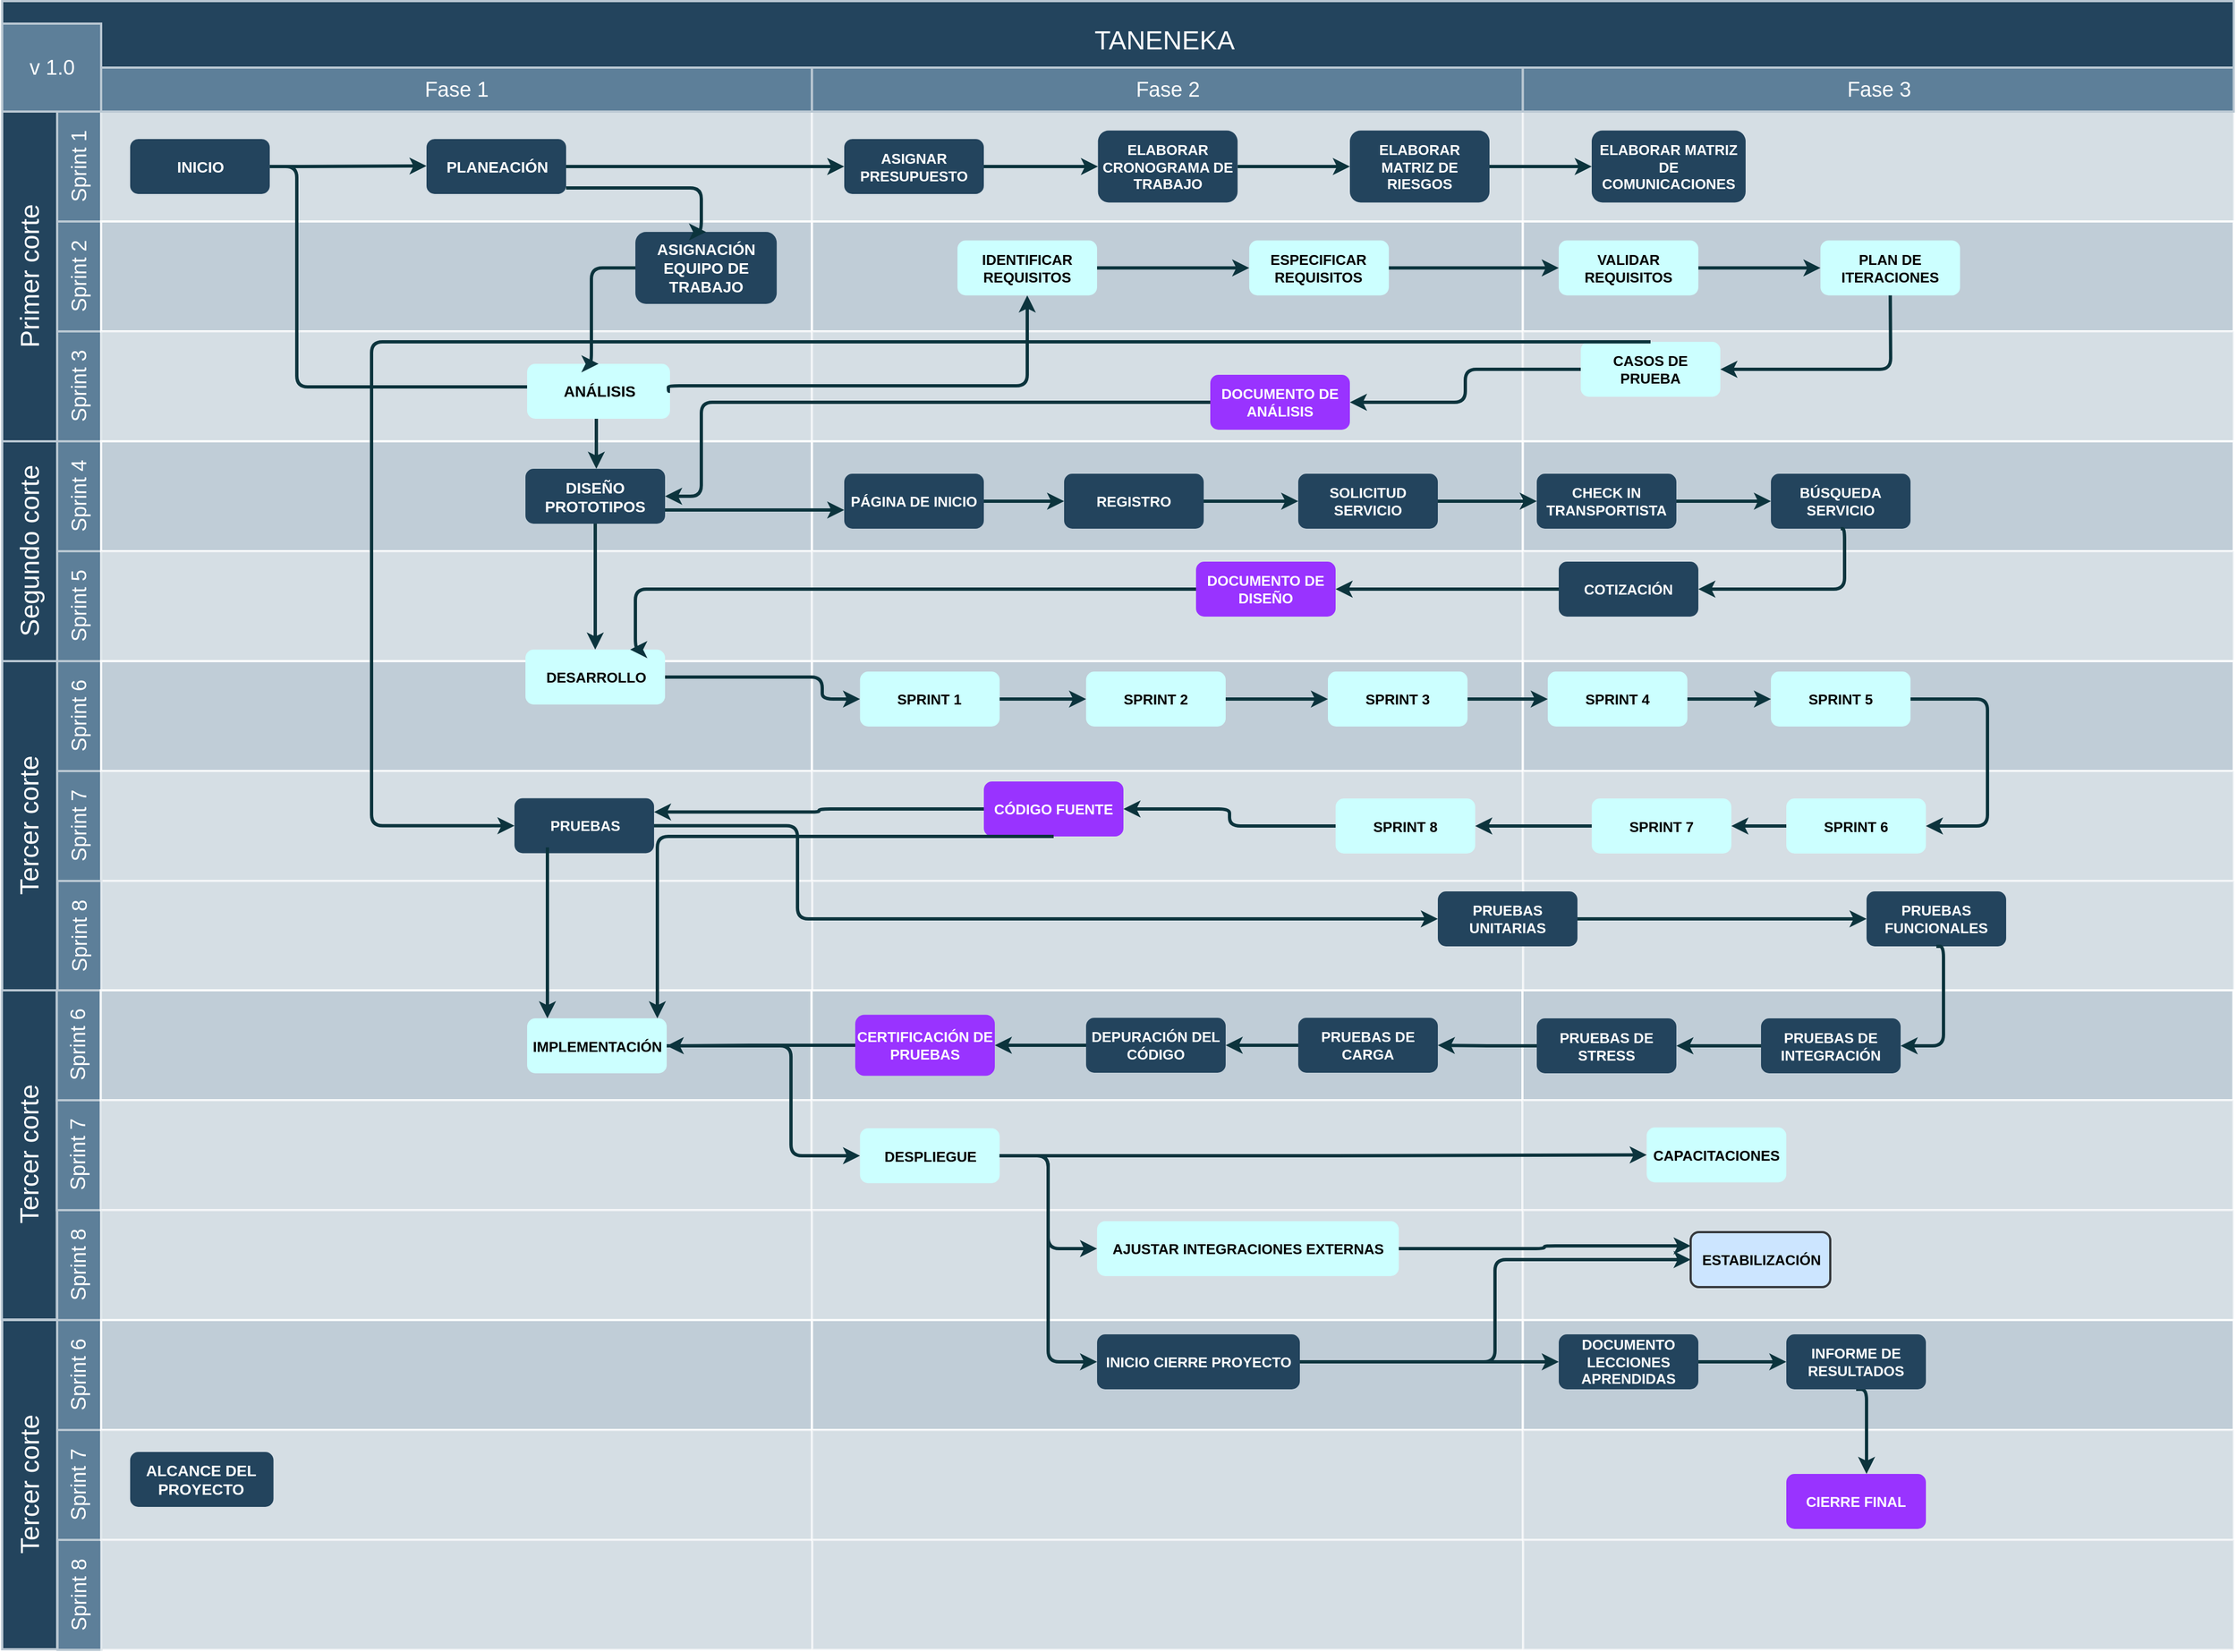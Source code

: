 <mxfile version="20.2.5" type="github">
  <diagram id="6a731a19-8d31-9384-78a2-239565b7b9f0" name="Page-1">
    <mxGraphModel dx="1490" dy="-225" grid="1" gridSize="10" guides="1" tooltips="1" connect="1" arrows="1" fold="1" page="1" pageScale="1" pageWidth="1169" pageHeight="827" background="none" math="0" shadow="0">
      <root>
        <mxCell id="0" />
        <mxCell id="1" parent="0" />
        <mxCell id="56" value="&lt;font style=&quot;vertical-align: inherit&quot;&gt;&lt;font style=&quot;vertical-align: inherit&quot;&gt;&lt;font style=&quot;vertical-align: inherit&quot;&gt;&lt;font style=&quot;vertical-align: inherit&quot;&gt;&lt;font style=&quot;vertical-align: inherit&quot;&gt;&lt;font style=&quot;vertical-align: inherit&quot;&gt;TANENEKA&lt;/font&gt;&lt;/font&gt;&lt;/font&gt;&lt;/font&gt;&lt;/font&gt;&lt;/font&gt;" style="strokeColor=#BAC8D3;fillColor=#23445D;fontSize=24;strokeWidth=2;fontFamily=Helvetica;html=1;fontColor=#FFFFFF;fontStyle=0;spacingBottom=8;spacingRight=0;spacingLeft=83;" parent="1" vertex="1">
          <mxGeometry x="154" y="830" width="2030" height="80" as="geometry" />
        </mxCell>
        <mxCell id="57" value="&lt;font style=&quot;vertical-align: inherit&quot;&gt;&lt;font style=&quot;vertical-align: inherit&quot;&gt;Primer corte&lt;/font&gt;&lt;/font&gt;" style="strokeColor=#BAC8D3;fillColor=#23445D;fontSize=24;strokeWidth=2;horizontal=0;fontFamily=Helvetica;html=1;fontColor=#FFFFFF;fontStyle=0" parent="1" vertex="1">
          <mxGeometry x="154" y="930.5" width="50" height="300" as="geometry" />
        </mxCell>
        <mxCell id="58" value="&lt;font style=&quot;vertical-align: inherit&quot;&gt;&lt;font style=&quot;vertical-align: inherit&quot;&gt;Sprint 1&lt;br&gt;&lt;/font&gt;&lt;/font&gt;" style="strokeColor=#BAC8D3;fillColor=#5d7f99;fontSize=19;strokeWidth=2;horizontal=0;fontFamily=Helvetica;html=1;labelBackgroundColor=none;fontColor=#FFFFFF;" parent="1" vertex="1">
          <mxGeometry x="204" y="930.5" width="40" height="100" as="geometry" />
        </mxCell>
        <mxCell id="59" value="v 1.0" style="strokeColor=#BAC8D3;fillColor=#5d7f99;fontSize=19;strokeWidth=2;fontFamily=Helvetica;html=1;labelBackgroundColor=none;fontColor=#FFFFFF;" parent="1" vertex="1">
          <mxGeometry x="154" y="850.5" width="90" height="80" as="geometry" />
        </mxCell>
        <mxCell id="60" value="&lt;font style=&quot;vertical-align: inherit&quot;&gt;&lt;font style=&quot;vertical-align: inherit&quot;&gt;Sprint 2&lt;/font&gt;&lt;/font&gt;" style="strokeColor=#BAC8D3;fillColor=#5d7f99;fontSize=19;strokeWidth=2;horizontal=0;fontFamily=Helvetica;html=1;labelBackgroundColor=none;fontColor=#FFFFFF;" parent="1" vertex="1">
          <mxGeometry x="204" y="1030.5" width="40" height="100" as="geometry" />
        </mxCell>
        <mxCell id="61" value="&lt;font style=&quot;vertical-align: inherit&quot;&gt;&lt;font style=&quot;vertical-align: inherit&quot;&gt;Sprint 3&lt;/font&gt;&lt;/font&gt;" style="strokeColor=#BAC8D3;fillColor=#5d7f99;fontSize=19;strokeWidth=2;horizontal=0;fontFamily=Helvetica;html=1;labelBackgroundColor=none;fontColor=#FFFFFF;" parent="1" vertex="1">
          <mxGeometry x="204" y="1130.5" width="40" height="100" as="geometry" />
        </mxCell>
        <mxCell id="62" value="&lt;font style=&quot;vertical-align: inherit&quot;&gt;&lt;font style=&quot;vertical-align: inherit&quot;&gt;Sprint 5&lt;/font&gt;&lt;/font&gt;" style="strokeColor=#BAC8D3;fillColor=#5d7f99;fontSize=19;strokeWidth=2;horizontal=0;fontFamily=Helvetica;html=1;labelBackgroundColor=none;fontColor=#FFFFFF;" parent="1" vertex="1">
          <mxGeometry x="204" y="1330.5" width="40" height="100" as="geometry" />
        </mxCell>
        <mxCell id="63" value="&lt;font style=&quot;vertical-align: inherit&quot;&gt;&lt;font style=&quot;vertical-align: inherit&quot;&gt;Sprint 4&lt;/font&gt;&lt;/font&gt;" style="strokeColor=#BAC8D3;fillColor=#5d7f99;fontSize=19;strokeWidth=2;horizontal=0;fontFamily=Helvetica;html=1;labelBackgroundColor=none;fontColor=#FFFFFF;" parent="1" vertex="1">
          <mxGeometry x="204" y="1230.5" width="40" height="100" as="geometry" />
        </mxCell>
        <mxCell id="64" value="&lt;font style=&quot;vertical-align: inherit&quot;&gt;&lt;font style=&quot;vertical-align: inherit&quot;&gt;Segundo corte&lt;/font&gt;&lt;/font&gt;" style="strokeColor=#BAC8D3;fillColor=#23445D;fontSize=24;strokeWidth=2;horizontal=0;fontFamily=Helvetica;html=1;fontColor=#FFFFFF;fontStyle=0" parent="1" vertex="1">
          <mxGeometry x="154" y="1230.5" width="50" height="200" as="geometry" />
        </mxCell>
        <mxCell id="65" value="&lt;font style=&quot;vertical-align: inherit&quot;&gt;&lt;font style=&quot;vertical-align: inherit&quot;&gt;Sprint 7&lt;/font&gt;&lt;/font&gt;" style="strokeColor=#BAC8D3;fillColor=#5d7f99;fontSize=19;strokeWidth=2;horizontal=0;fontFamily=Helvetica;html=1;labelBackgroundColor=none;fontColor=#FFFFFF;" parent="1" vertex="1">
          <mxGeometry x="204" y="1530.5" width="40" height="100" as="geometry" />
        </mxCell>
        <mxCell id="66" value="&lt;font style=&quot;vertical-align: inherit&quot;&gt;&lt;font style=&quot;vertical-align: inherit&quot;&gt;Sprint 6&lt;/font&gt;&lt;/font&gt;" style="strokeColor=#BAC8D3;fillColor=#5d7f99;fontSize=19;strokeWidth=2;horizontal=0;fontFamily=Helvetica;html=1;labelBackgroundColor=none;fontColor=#FFFFFF;" parent="1" vertex="1">
          <mxGeometry x="204" y="1430.5" width="40" height="100" as="geometry" />
        </mxCell>
        <mxCell id="67" value="&lt;font style=&quot;vertical-align: inherit&quot;&gt;&lt;font style=&quot;vertical-align: inherit&quot;&gt;Tercer corte&lt;/font&gt;&lt;/font&gt;" style="strokeColor=#BAC8D3;fillColor=#23445D;fontSize=24;strokeWidth=2;horizontal=0;fontFamily=Helvetica;html=1;fontColor=#FFFFFF;fontStyle=0" parent="1" vertex="1">
          <mxGeometry x="154" y="1430.5" width="50" height="299.5" as="geometry" />
        </mxCell>
        <mxCell id="68" value="" style="strokeColor=#FFFFFF;fillColor=#BAC8D3;fontSize=18;strokeWidth=2;fontFamily=Helvetica;html=1;opacity=60;" parent="1" vertex="1">
          <mxGeometry x="244" y="930.5" width="646.667" height="100" as="geometry" />
        </mxCell>
        <mxCell id="69" value="" style="strokeColor=#FFFFFF;fillColor=#BAC8D3;fontSize=18;strokeWidth=2;fontFamily=Helvetica;html=1;opacity=90;" parent="1" vertex="1">
          <mxGeometry x="244" y="1030.5" width="646.667" height="100" as="geometry" />
        </mxCell>
        <mxCell id="70" value="" style="strokeColor=#FFFFFF;fillColor=#BAC8D3;fontSize=18;strokeWidth=2;fontFamily=Helvetica;html=1;opacity=60;" parent="1" vertex="1">
          <mxGeometry x="244" y="1130.5" width="646.667" height="100" as="geometry" />
        </mxCell>
        <mxCell id="71" value="" style="strokeColor=#FFFFFF;fillColor=#BAC8D3;fontSize=18;strokeWidth=2;fontFamily=Helvetica;html=1;opacity=90;" parent="1" vertex="1">
          <mxGeometry x="244" y="1230.5" width="646.667" height="100" as="geometry" />
        </mxCell>
        <mxCell id="72" value="" style="strokeColor=#FFFFFF;fillColor=#BAC8D3;fontSize=18;strokeWidth=2;fontFamily=Helvetica;html=1;opacity=60;" parent="1" vertex="1">
          <mxGeometry x="244" y="1330.5" width="646.667" height="100" as="geometry" />
        </mxCell>
        <mxCell id="73" value="" style="strokeColor=#FFFFFF;fillColor=#BAC8D3;fontSize=18;strokeWidth=2;fontFamily=Helvetica;html=1;opacity=90;" parent="1" vertex="1">
          <mxGeometry x="244" y="1430.5" width="646.667" height="100" as="geometry" />
        </mxCell>
        <mxCell id="74" value="" style="strokeColor=#FFFFFF;fillColor=#BAC8D3;fontSize=18;strokeWidth=2;fontFamily=Helvetica;html=1;opacity=60;" parent="1" vertex="1">
          <mxGeometry x="244" y="1530.5" width="646.667" height="100" as="geometry" />
        </mxCell>
        <mxCell id="75" value="" style="strokeColor=#FFFFFF;fillColor=#BAC8D3;fontSize=18;strokeWidth=2;fontFamily=Helvetica;html=1;opacity=60;" parent="1" vertex="1">
          <mxGeometry x="890.667" y="930.5" width="647" height="100" as="geometry" />
        </mxCell>
        <mxCell id="76" value="" style="strokeColor=#FFFFFF;fillColor=#BAC8D3;fontSize=18;strokeWidth=2;fontFamily=Helvetica;html=1;opacity=90;" parent="1" vertex="1">
          <mxGeometry x="890.667" y="1030.5" width="646.667" height="100" as="geometry" />
        </mxCell>
        <mxCell id="77" value="" style="strokeColor=#FFFFFF;fillColor=#BAC8D3;fontSize=18;strokeWidth=2;fontFamily=Helvetica;html=1;opacity=60;" parent="1" vertex="1">
          <mxGeometry x="890.667" y="1130.5" width="646.667" height="100" as="geometry" />
        </mxCell>
        <mxCell id="78" value="" style="strokeColor=#FFFFFF;fillColor=#BAC8D3;fontSize=18;strokeWidth=2;fontFamily=Helvetica;html=1;opacity=90;" parent="1" vertex="1">
          <mxGeometry x="890.667" y="1230.5" width="646.667" height="100" as="geometry" />
        </mxCell>
        <mxCell id="79" value="" style="strokeColor=#FFFFFF;fillColor=#BAC8D3;fontSize=18;strokeWidth=2;fontFamily=Helvetica;html=1;opacity=60;" parent="1" vertex="1">
          <mxGeometry x="890.667" y="1330.5" width="646.667" height="100" as="geometry" />
        </mxCell>
        <mxCell id="80" value="" style="strokeColor=#FFFFFF;fillColor=#BAC8D3;fontSize=18;strokeWidth=2;fontFamily=Helvetica;html=1;opacity=90;" parent="1" vertex="1">
          <mxGeometry x="890.667" y="1430.5" width="646.667" height="100" as="geometry" />
        </mxCell>
        <mxCell id="81" value="" style="strokeColor=#FFFFFF;fillColor=#BAC8D3;fontSize=18;strokeWidth=2;fontFamily=Helvetica;html=1;opacity=60;fontStyle=4" parent="1" vertex="1">
          <mxGeometry x="890.667" y="1530.5" width="646.667" height="100" as="geometry" />
        </mxCell>
        <mxCell id="82" value="" style="strokeColor=#FFFFFF;fillColor=#BAC8D3;fontSize=18;strokeWidth=2;fontFamily=Helvetica;html=1;opacity=60;" parent="1" vertex="1">
          <mxGeometry x="1537.333" y="930.5" width="647" height="100" as="geometry" />
        </mxCell>
        <mxCell id="83" value="" style="strokeColor=#FFFFFF;fillColor=#BAC8D3;fontSize=18;strokeWidth=2;fontFamily=Helvetica;html=1;opacity=90;" parent="1" vertex="1">
          <mxGeometry x="1537.333" y="1030.5" width="646.667" height="100" as="geometry" />
        </mxCell>
        <mxCell id="84" value="" style="strokeColor=#FFFFFF;fillColor=#BAC8D3;fontSize=18;strokeWidth=2;fontFamily=Helvetica;html=1;opacity=60;" parent="1" vertex="1">
          <mxGeometry x="1537.333" y="1130.5" width="646.667" height="100" as="geometry" />
        </mxCell>
        <mxCell id="85" value="" style="strokeColor=#FFFFFF;fillColor=#BAC8D3;fontSize=18;strokeWidth=2;fontFamily=Helvetica;html=1;opacity=90;" parent="1" vertex="1">
          <mxGeometry x="1537.333" y="1230.5" width="646.667" height="100" as="geometry" />
        </mxCell>
        <mxCell id="86" value="" style="strokeColor=#FFFFFF;fillColor=#BAC8D3;fontSize=18;strokeWidth=2;fontFamily=Helvetica;html=1;opacity=60;" parent="1" vertex="1">
          <mxGeometry x="1537.333" y="1330.5" width="646.667" height="100" as="geometry" />
        </mxCell>
        <mxCell id="87" value="" style="strokeColor=#FFFFFF;fillColor=#BAC8D3;fontSize=18;strokeWidth=2;fontFamily=Helvetica;html=1;opacity=90;" parent="1" vertex="1">
          <mxGeometry x="1537.333" y="1430.5" width="646.667" height="100" as="geometry" />
        </mxCell>
        <mxCell id="88" value="" style="strokeColor=#FFFFFF;fillColor=#BAC8D3;fontSize=18;strokeWidth=2;fontFamily=Helvetica;html=1;opacity=60;fontStyle=4" parent="1" vertex="1">
          <mxGeometry x="1537.333" y="1530.5" width="646.667" height="100" as="geometry" />
        </mxCell>
        <mxCell id="89" style="edgeStyle=orthogonalEdgeStyle;rounded=1;jumpStyle=none;html=1;exitX=1;exitY=0.5;entryX=0;entryY=0.5;labelBackgroundColor=#ffffff;startArrow=none;startFill=0;endArrow=classic;jettySize=auto;orthogonalLoop=1;strokeColor=#0C343D;strokeWidth=3;fontFamily=Helvetica;fontSize=11;fontColor=#000000;" parent="1" source="90" target="92" edge="1">
          <mxGeometry relative="1" as="geometry">
            <Array as="points">
              <mxPoint x="422" y="981" />
              <mxPoint x="422" y="1181" />
              <mxPoint x="720" y="1181" />
            </Array>
          </mxGeometry>
        </mxCell>
        <mxCell id="90" value="&lt;font style=&quot;vertical-align: inherit&quot;&gt;&lt;font style=&quot;vertical-align: inherit ; font-size: 14px&quot; color=&quot;#ffffff&quot;&gt;&lt;b&gt;&lt;font style=&quot;vertical-align: inherit&quot;&gt;&lt;font style=&quot;vertical-align: inherit&quot;&gt;INICIO&lt;/font&gt;&lt;/font&gt;&lt;/b&gt;&lt;/font&gt;&lt;/font&gt;" style="rounded=1;fillColor=#23445D;strokeColor=none;strokeWidth=2;fontFamily=Helvetica;html=1;gradientColor=none;" parent="1" vertex="1">
          <mxGeometry x="270.395" y="955.5" width="127" height="50" as="geometry" />
        </mxCell>
        <mxCell id="91" value="&lt;font color=&quot;#ffffff&quot;&gt;&lt;span style=&quot;font-size: 14px&quot;&gt;&lt;b&gt;&lt;font style=&quot;vertical-align: inherit&quot;&gt;&lt;font style=&quot;vertical-align: inherit&quot;&gt;&lt;font style=&quot;vertical-align: inherit&quot;&gt;&lt;font style=&quot;vertical-align: inherit&quot;&gt;&lt;font style=&quot;vertical-align: inherit&quot;&gt;&lt;font style=&quot;vertical-align: inherit&quot;&gt;&lt;font style=&quot;vertical-align: inherit&quot;&gt;&lt;font style=&quot;vertical-align: inherit&quot;&gt;PLANEACIÓN&lt;/font&gt;&lt;/font&gt;&lt;/font&gt;&lt;/font&gt;&lt;/font&gt;&lt;/font&gt;&lt;/font&gt;&lt;/font&gt;&lt;/b&gt;&lt;/span&gt;&lt;/font&gt;" style="rounded=1;fillColor=#23445D;strokeColor=none;strokeWidth=2;fontFamily=Helvetica;html=1;gradientColor=none;" parent="1" vertex="1">
          <mxGeometry x="540.005" y="955.5" width="127" height="50" as="geometry" />
        </mxCell>
        <mxCell id="92" value="&lt;font style=&quot;vertical-align: inherit&quot;&gt;&lt;font style=&quot;vertical-align: inherit&quot; size=&quot;1&quot;&gt;&lt;b style=&quot;font-size: 14px&quot;&gt;&lt;font style=&quot;vertical-align: inherit&quot;&gt;&lt;font style=&quot;vertical-align: inherit&quot;&gt;&lt;font style=&quot;vertical-align: inherit&quot;&gt;&lt;font style=&quot;vertical-align: inherit&quot;&gt;ANÁLISIS&lt;/font&gt;&lt;/font&gt;&lt;/font&gt;&lt;/font&gt;&lt;/b&gt;&lt;/font&gt;&lt;/font&gt;" style="rounded=1;fillColor=#CCFFFF;strokeColor=none;strokeWidth=2;fontFamily=Helvetica;html=1;gradientColor=none;fontColor=#000000;" parent="1" vertex="1">
          <mxGeometry x="631.5" y="1160" width="130" height="50" as="geometry" />
        </mxCell>
        <mxCell id="93" value="&lt;font style=&quot;vertical-align: inherit&quot;&gt;&lt;font style=&quot;vertical-align: inherit&quot;&gt;&lt;font style=&quot;vertical-align: inherit&quot;&gt;&lt;font style=&quot;vertical-align: inherit&quot;&gt;&lt;font style=&quot;vertical-align: inherit&quot;&gt;&lt;font style=&quot;vertical-align: inherit ; font-size: 14px&quot; color=&quot;#ffffff&quot;&gt;&lt;b&gt;&lt;font style=&quot;vertical-align: inherit&quot;&gt;&lt;font style=&quot;vertical-align: inherit&quot;&gt;&lt;font style=&quot;vertical-align: inherit&quot;&gt;&lt;font style=&quot;vertical-align: inherit&quot;&gt;DISEÑO PROTOTIPOS&lt;/font&gt;&lt;/font&gt;&lt;/font&gt;&lt;/font&gt;&lt;/b&gt;&lt;/font&gt;&lt;/font&gt;&lt;/font&gt;&lt;/font&gt;&lt;/font&gt;&lt;/font&gt;" style="rounded=1;fillColor=#23445D;strokeColor=none;strokeWidth=2;fontFamily=Helvetica;html=1;gradientColor=none;whiteSpace=wrap;" parent="1" vertex="1">
          <mxGeometry x="630.005" y="1255.5" width="127" height="50" as="geometry" />
        </mxCell>
        <mxCell id="94" value="&lt;font style=&quot;vertical-align: inherit ; font-size: 13px&quot;&gt;&lt;font style=&quot;vertical-align: inherit ; font-size: 13px&quot;&gt;&lt;font style=&quot;vertical-align: inherit ; font-size: 13px&quot;&gt;&lt;font style=&quot;vertical-align: inherit ; font-size: 13px&quot;&gt;&lt;b&gt;&lt;font style=&quot;vertical-align: inherit&quot;&gt;&lt;font style=&quot;vertical-align: inherit&quot;&gt;DESARROLLO&lt;/font&gt;&lt;/font&gt;&lt;/b&gt;&lt;/font&gt;&lt;/font&gt;&lt;/font&gt;&lt;/font&gt;" style="rounded=1;fillColor=#CCFFFF;strokeColor=none;strokeWidth=2;fontFamily=Helvetica;html=1;gradientColor=none;fontColor=#000000;" parent="1" vertex="1">
          <mxGeometry x="630.005" y="1420" width="127" height="50" as="geometry" />
        </mxCell>
        <mxCell id="97" value="&lt;b style=&quot;color: rgb(255 , 255 , 255) ; font-size: 14px&quot;&gt;&lt;font style=&quot;vertical-align: inherit&quot;&gt;&lt;font style=&quot;vertical-align: inherit&quot;&gt;ASIGNACIÓN EQUIPO DE TRABAJO&lt;/font&gt;&lt;/font&gt;&lt;/b&gt;" style="rounded=1;fillColor=#23445D;strokeColor=none;strokeWidth=2;fontFamily=Helvetica;html=1;gradientColor=none;whiteSpace=wrap;" parent="1" vertex="1">
          <mxGeometry x="730" y="1040" width="128.59" height="65.5" as="geometry" />
        </mxCell>
        <mxCell id="98" value="ASIGNAR PRESUPUESTO" style="rounded=1;fillColor=#23445D;strokeColor=none;strokeWidth=2;fontFamily=Helvetica;html=1;gradientColor=none;fontSize=13;fontStyle=1;fontColor=#FFFFFF;whiteSpace=wrap;" parent="1" vertex="1">
          <mxGeometry x="920.001" y="955.5" width="127" height="50" as="geometry" />
        </mxCell>
        <mxCell id="99" value="SPRINT 5" style="rounded=1;fillColor=#CCFFFF;strokeColor=none;strokeWidth=2;gradientColor=none;fontFamily=Helvetica;html=1;fontSize=13;fontStyle=1;fontColor=#000000;whiteSpace=wrap;" parent="1" vertex="1">
          <mxGeometry x="1763.008" y="1440" width="127" height="50" as="geometry" />
        </mxCell>
        <mxCell id="100" value="REGISTRO" style="rounded=1;fillColor=#23445D;strokeColor=none;strokeWidth=2;fontFamily=Helvetica;html=1;gradientColor=none;fontSize=13;fontStyle=1;fontColor=#FFFFFF;whiteSpace=wrap;" parent="1" vertex="1">
          <mxGeometry x="1120.005" y="1260" width="127" height="50" as="geometry" />
        </mxCell>
        <mxCell id="101" value="CÓDIGO FUENTE" style="rounded=1;fillColor=#9933FF;strokeColor=none;strokeWidth=2;fontFamily=Helvetica;html=1;gradientColor=none;fontSize=13;fontStyle=1;fontColor=#FFFFFF;whiteSpace=wrap;" parent="1" vertex="1">
          <mxGeometry x="1046.995" y="1540" width="127" height="50" as="geometry" />
        </mxCell>
        <mxCell id="102" value="SPRINT 1" style="rounded=1;fillColor=#CCFFFF;strokeColor=none;strokeWidth=2;fontFamily=Helvetica;html=1;gradientColor=none;fontSize=13;fontStyle=1;fontColor=#000000;whiteSpace=wrap;" parent="1" vertex="1">
          <mxGeometry x="934.359" y="1440" width="127" height="50" as="geometry" />
        </mxCell>
        <mxCell id="103" value="SPRINT 2" style="rounded=1;fillColor=#CCFFFF;strokeColor=none;strokeWidth=2;fontFamily=Helvetica;html=1;gradientColor=none;fontSize=13;fontStyle=1;fontColor=#000000;whiteSpace=wrap;" parent="1" vertex="1">
          <mxGeometry x="1140.005" y="1440" width="127" height="50" as="geometry" />
        </mxCell>
        <mxCell id="104" value="PÁGINA DE INICIO" style="rounded=1;fillColor=#23445D;strokeColor=none;strokeWidth=2;fontFamily=Helvetica;html=1;gradientColor=none;fontSize=13;fontStyle=1;fontColor=#FFFFFF;whiteSpace=wrap;" parent="1" vertex="1">
          <mxGeometry x="919.999" y="1260" width="127" height="50" as="geometry" />
        </mxCell>
        <mxCell id="105" value="DOCUMENTO DE ANÁLISIS" style="rounded=1;fillColor=#9933FF;strokeColor=none;strokeWidth=2;fontFamily=Helvetica;html=1;gradientColor=none;fontSize=13;fontStyle=1;fontColor=#FFFFFF;whiteSpace=wrap;" parent="1" vertex="1">
          <mxGeometry x="1253.001" y="1170" width="127" height="50" as="geometry" />
        </mxCell>
        <mxCell id="108" value="PLAN DE ITERACIONES" style="rounded=1;fillColor=#CCFFFF;strokeColor=none;strokeWidth=2;gradientColor=none;fontFamily=Helvetica;html=1;fontSize=13;fontStyle=1;fontColor=#000000;whiteSpace=wrap;" parent="1" vertex="1">
          <mxGeometry x="1808.078" y="1047.75" width="127" height="50" as="geometry" />
        </mxCell>
        <mxCell id="109" value="SPRINT 3" style="rounded=1;fillColor=#CCFFFF;strokeColor=none;strokeWidth=2;gradientColor=none;fontFamily=Helvetica;html=1;fontSize=13;fontStyle=1;fontColor=#000000;whiteSpace=wrap;" parent="1" vertex="1">
          <mxGeometry x="1359.995" y="1440" width="127" height="50" as="geometry" />
        </mxCell>
        <mxCell id="110" value="SPRINT 4" style="rounded=1;fillColor=#CCFFFF;strokeColor=none;strokeWidth=2;gradientColor=none;fontFamily=Helvetica;html=1;fontSize=13;fontStyle=1;fontColor=#000000;whiteSpace=wrap;" parent="1" vertex="1">
          <mxGeometry x="1560.002" y="1440" width="127" height="50" as="geometry" />
        </mxCell>
        <mxCell id="115" value="" style="edgeStyle=elbowEdgeStyle;elbow=horizontal;strokeWidth=3;strokeColor=#0C343D;fontFamily=Helvetica;html=1;" parent="1" source="92" target="93" edge="1">
          <mxGeometry x="6.449" y="830.5" width="131.973" height="100" as="geometry">
            <mxPoint x="6.449" y="930.5" as="sourcePoint" />
            <mxPoint x="138.422" y="830.5" as="targetPoint" />
          </mxGeometry>
        </mxCell>
        <mxCell id="117" value="" style="edgeStyle=elbowEdgeStyle;elbow=horizontal;strokeWidth=3;strokeColor=#0C343D;fontFamily=Helvetica;html=1;" parent="1" target="72" edge="1">
          <mxGeometry x="6.449" y="830.5" width="131.973" height="100" as="geometry">
            <mxPoint x="605.354" y="1380.5" as="sourcePoint" />
            <mxPoint x="138.422" y="830.5" as="targetPoint" />
          </mxGeometry>
        </mxCell>
        <mxCell id="119" value="" style="edgeStyle=elbowEdgeStyle;elbow=horizontal;strokeWidth=3;strokeColor=#0C343D;fontFamily=Helvetica;html=1;entryX=0.5;entryY=0;entryDx=0;entryDy=0;" parent="1" source="91" target="97" edge="1">
          <mxGeometry x="6.449" y="830.5" width="131.973" height="100" as="geometry">
            <mxPoint x="6.449" y="930.5" as="sourcePoint" />
            <mxPoint x="138.422" y="830.5" as="targetPoint" />
            <Array as="points">
              <mxPoint x="790" y="1000" />
            </Array>
          </mxGeometry>
        </mxCell>
        <mxCell id="120" value="" style="edgeStyle=elbowEdgeStyle;elbow=horizontal;strokeWidth=3;strokeColor=#0C343D;fontFamily=Helvetica;html=1;exitX=1;exitY=0.75;exitDx=0;exitDy=0;" parent="1" source="93" target="104" edge="1">
          <mxGeometry x="6.449" y="830.5" width="131.973" height="100" as="geometry">
            <mxPoint x="6.449" y="930.5" as="sourcePoint" />
            <mxPoint x="138.422" y="830.5" as="targetPoint" />
            <Array as="points">
              <mxPoint x="930" y="1295" />
              <mxPoint x="910" y="1290" />
            </Array>
          </mxGeometry>
        </mxCell>
        <mxCell id="121" value="" style="edgeStyle=elbowEdgeStyle;elbow=horizontal;strokeWidth=3;strokeColor=#0C343D;fontFamily=Helvetica;html=1;" parent="1" source="104" target="100" edge="1">
          <mxGeometry x="6.449" y="830.5" width="131.973" height="100" as="geometry">
            <mxPoint x="6.449" y="930.5" as="sourcePoint" />
            <mxPoint x="138.422" y="830.5" as="targetPoint" />
          </mxGeometry>
        </mxCell>
        <mxCell id="122" value="" style="edgeStyle=elbowEdgeStyle;elbow=horizontal;strokeWidth=3;strokeColor=#0C343D;fontFamily=Helvetica;html=1;" parent="1" source="91" target="98" edge="1">
          <mxGeometry x="6.449" y="830.5" width="131.973" height="100" as="geometry">
            <mxPoint x="6.449" y="930.5" as="sourcePoint" />
            <mxPoint x="138.422" y="830.5" as="targetPoint" />
          </mxGeometry>
        </mxCell>
        <mxCell id="123" value="" style="edgeStyle=elbowEdgeStyle;elbow=horizontal;strokeWidth=3;strokeColor=#0C343D;fontFamily=Helvetica;html=1;exitX=1;exitY=0.5;exitDx=0;exitDy=0;entryX=0;entryY=0.5;entryDx=0;entryDy=0;" parent="1" source="94" target="102" edge="1">
          <mxGeometry x="6.449" y="830.5" width="131.973" height="100" as="geometry">
            <mxPoint x="6.449" y="930.5" as="sourcePoint" />
            <mxPoint x="138.422" y="830.5" as="targetPoint" />
            <Array as="points">
              <mxPoint x="900" y="1460" />
              <mxPoint x="930" y="1381" />
              <mxPoint x="900" y="1375" />
              <mxPoint x="877.469" y="1430.5" />
            </Array>
          </mxGeometry>
        </mxCell>
        <mxCell id="124" value="" style="edgeStyle=elbowEdgeStyle;elbow=horizontal;strokeWidth=3;strokeColor=#0C343D;fontFamily=Helvetica;html=1;" parent="1" source="102" target="103" edge="1">
          <mxGeometry x="6.449" y="830.5" width="131.973" height="100" as="geometry">
            <mxPoint x="6.449" y="930.5" as="sourcePoint" />
            <mxPoint x="138.422" y="830.5" as="targetPoint" />
          </mxGeometry>
        </mxCell>
        <mxCell id="127" value="" style="edgeStyle=elbowEdgeStyle;elbow=horizontal;strokeWidth=3;strokeColor=#0C343D;fontFamily=Helvetica;html=1;" parent="1" source="110" target="99" edge="1">
          <mxGeometry x="6.449" y="830.5" width="131.973" height="100" as="geometry">
            <mxPoint x="6.449" y="930.5" as="sourcePoint" />
            <mxPoint x="138.422" y="830.5" as="targetPoint" />
          </mxGeometry>
        </mxCell>
        <mxCell id="129" value="" style="edgeStyle=elbowEdgeStyle;elbow=horizontal;strokeWidth=3;strokeColor=#0C343D;fontFamily=Helvetica;html=1;" parent="1" source="109" target="110" edge="1">
          <mxGeometry x="6.449" y="830.5" width="131.973" height="100" as="geometry">
            <mxPoint x="6.449" y="930.5" as="sourcePoint" />
            <mxPoint x="138.422" y="830.5" as="targetPoint" />
          </mxGeometry>
        </mxCell>
        <mxCell id="131" value="" style="edgeStyle=elbowEdgeStyle;elbow=horizontal;strokeWidth=3;strokeColor=#0C343D;fontFamily=Helvetica;html=1;" parent="1" source="103" target="109" edge="1">
          <mxGeometry x="6.449" y="830.5" width="131.973" height="100" as="geometry">
            <mxPoint x="6.449" y="930.5" as="sourcePoint" />
            <mxPoint x="138.422" y="830.5" as="targetPoint" />
          </mxGeometry>
        </mxCell>
        <mxCell id="135" value="" style="edgeStyle=elbowEdgeStyle;elbow=horizontal;strokeWidth=3;strokeColor=#0C343D;fontFamily=Helvetica;html=1;entryX=0;entryY=0.5;entryDx=0;entryDy=0;" parent="1" source="98" target="TLy-mkDsm45pQFrc1TkU-248" edge="1">
          <mxGeometry x="6.449" y="830.5" width="131.973" height="100" as="geometry">
            <mxPoint x="6.449" y="930.5" as="sourcePoint" />
            <mxPoint x="1230" y="980" as="targetPoint" />
          </mxGeometry>
        </mxCell>
        <mxCell id="140" value="" style="group" parent="1" vertex="1" connectable="0">
          <mxGeometry x="244" y="890.5" width="646.667" height="40" as="geometry" />
        </mxCell>
        <mxCell id="141" value="&lt;font style=&quot;vertical-align: inherit&quot;&gt;&lt;font style=&quot;vertical-align: inherit&quot;&gt;Fase 1&lt;/font&gt;&lt;/font&gt;" style="strokeColor=#BAC8D3;fillColor=#5d7f99;fontSize=19;strokeWidth=2;fontFamily=Helvetica;html=1;labelBackgroundColor=none;fontColor=#FFFFFF;" parent="140" vertex="1">
          <mxGeometry width="646.666" height="40" as="geometry" />
        </mxCell>
        <mxCell id="142" value="&lt;font style=&quot;vertical-align: inherit&quot;&gt;&lt;font style=&quot;vertical-align: inherit&quot;&gt;Fase 2&lt;/font&gt;&lt;/font&gt;" style="strokeColor=#BAC8D3;fillColor=#5d7f99;fontSize=19;strokeWidth=2;fontFamily=Helvetica;html=1;labelBackgroundColor=none;fontColor=#FFFFFF;" parent="140" vertex="1">
          <mxGeometry x="646.666" width="646.666" height="40" as="geometry" />
        </mxCell>
        <mxCell id="143" value="&lt;font style=&quot;vertical-align: inherit&quot;&gt;&lt;font style=&quot;vertical-align: inherit&quot;&gt;&lt;font style=&quot;vertical-align: inherit&quot;&gt;&lt;font style=&quot;vertical-align: inherit&quot;&gt;Fase 3&lt;/font&gt;&lt;/font&gt;&lt;/font&gt;&lt;/font&gt;" style="strokeColor=#BAC8D3;fillColor=#5d7f99;fontSize=19;strokeWidth=2;fontFamily=Helvetica;html=1;labelBackgroundColor=none;fontColor=#FFFFFF;" parent="140" vertex="1">
          <mxGeometry x="1293.331" width="646.667" height="40" as="geometry" />
        </mxCell>
        <mxCell id="TLy-mkDsm45pQFrc1TkU-144" value="&lt;font style=&quot;vertical-align: inherit&quot;&gt;&lt;font style=&quot;vertical-align: inherit&quot;&gt;Sprint 8&lt;/font&gt;&lt;/font&gt;" style="strokeColor=#BAC8D3;fillColor=#5d7f99;fontSize=19;strokeWidth=2;horizontal=0;fontFamily=Helvetica;html=1;labelBackgroundColor=none;fontColor=#FFFFFF;" parent="1" vertex="1">
          <mxGeometry x="204.33" y="1630.5" width="40" height="100" as="geometry" />
        </mxCell>
        <mxCell id="TLy-mkDsm45pQFrc1TkU-145" value="" style="strokeColor=#FFFFFF;fillColor=#BAC8D3;fontSize=18;strokeWidth=2;fontFamily=Helvetica;html=1;opacity=60;" parent="1" vertex="1">
          <mxGeometry x="244.33" y="1630.5" width="646.667" height="100" as="geometry" />
        </mxCell>
        <mxCell id="TLy-mkDsm45pQFrc1TkU-146" value="" style="strokeColor=#FFFFFF;fillColor=#BAC8D3;fontSize=18;strokeWidth=2;fontFamily=Helvetica;html=1;opacity=60;fontStyle=4" parent="1" vertex="1">
          <mxGeometry x="890.997" y="1630.5" width="646.667" height="100" as="geometry" />
        </mxCell>
        <mxCell id="TLy-mkDsm45pQFrc1TkU-147" value="" style="strokeColor=#FFFFFF;fillColor=#BAC8D3;fontSize=18;strokeWidth=2;fontFamily=Helvetica;html=1;opacity=60;fontStyle=4" parent="1" vertex="1">
          <mxGeometry x="1537.663" y="1630.5" width="646.667" height="100" as="geometry" />
        </mxCell>
        <mxCell id="TLy-mkDsm45pQFrc1TkU-148" value="&lt;font style=&quot;vertical-align: inherit&quot;&gt;&lt;font style=&quot;vertical-align: inherit&quot;&gt;Tercer corte&lt;/font&gt;&lt;/font&gt;" style="strokeColor=#BAC8D3;fillColor=#23445D;fontSize=24;strokeWidth=2;horizontal=0;fontFamily=Helvetica;html=1;fontColor=#FFFFFF;fontStyle=0" parent="1" vertex="1">
          <mxGeometry x="153.67" y="1730" width="50" height="299.5" as="geometry" />
        </mxCell>
        <mxCell id="TLy-mkDsm45pQFrc1TkU-149" value="&lt;font style=&quot;vertical-align: inherit&quot;&gt;&lt;font style=&quot;vertical-align: inherit&quot;&gt;Sprint 6&lt;/font&gt;&lt;/font&gt;" style="strokeColor=#BAC8D3;fillColor=#5d7f99;fontSize=19;strokeWidth=2;horizontal=0;fontFamily=Helvetica;html=1;labelBackgroundColor=none;fontColor=#FFFFFF;" parent="1" vertex="1">
          <mxGeometry x="203.67" y="1730" width="40" height="100" as="geometry" />
        </mxCell>
        <mxCell id="TLy-mkDsm45pQFrc1TkU-150" value="&lt;font style=&quot;vertical-align: inherit&quot;&gt;&lt;font style=&quot;vertical-align: inherit&quot;&gt;Sprint 7&lt;/font&gt;&lt;/font&gt;" style="strokeColor=#BAC8D3;fillColor=#5d7f99;fontSize=19;strokeWidth=2;horizontal=0;fontFamily=Helvetica;html=1;labelBackgroundColor=none;fontColor=#FFFFFF;" parent="1" vertex="1">
          <mxGeometry x="203.67" y="1830" width="40" height="100" as="geometry" />
        </mxCell>
        <mxCell id="TLy-mkDsm45pQFrc1TkU-151" value="&lt;font style=&quot;vertical-align: inherit&quot;&gt;&lt;font style=&quot;vertical-align: inherit&quot;&gt;Sprint 8&lt;/font&gt;&lt;/font&gt;" style="strokeColor=#BAC8D3;fillColor=#5d7f99;fontSize=19;strokeWidth=2;horizontal=0;fontFamily=Helvetica;html=1;labelBackgroundColor=none;fontColor=#FFFFFF;" parent="1" vertex="1">
          <mxGeometry x="204" y="1930" width="40" height="100" as="geometry" />
        </mxCell>
        <mxCell id="TLy-mkDsm45pQFrc1TkU-152" value="" style="strokeColor=#FFFFFF;fillColor=#BAC8D3;fontSize=18;strokeWidth=2;fontFamily=Helvetica;html=1;opacity=90;" parent="1" vertex="1">
          <mxGeometry x="243.67" y="1730" width="646.667" height="100" as="geometry" />
        </mxCell>
        <mxCell id="TLy-mkDsm45pQFrc1TkU-153" value="" style="strokeColor=#FFFFFF;fillColor=#BAC8D3;fontSize=18;strokeWidth=2;fontFamily=Helvetica;html=1;opacity=60;" parent="1" vertex="1">
          <mxGeometry x="243.67" y="1830" width="646.667" height="100" as="geometry" />
        </mxCell>
        <mxCell id="TLy-mkDsm45pQFrc1TkU-154" value="" style="strokeColor=#FFFFFF;fillColor=#BAC8D3;fontSize=18;strokeWidth=2;fontFamily=Helvetica;html=1;opacity=60;" parent="1" vertex="1">
          <mxGeometry x="244" y="1930" width="646.667" height="100" as="geometry" />
        </mxCell>
        <mxCell id="TLy-mkDsm45pQFrc1TkU-155" value="" style="strokeColor=#FFFFFF;fillColor=#BAC8D3;fontSize=18;strokeWidth=2;fontFamily=Helvetica;html=1;opacity=90;" parent="1" vertex="1">
          <mxGeometry x="890.337" y="1730" width="646.667" height="100" as="geometry" />
        </mxCell>
        <mxCell id="TLy-mkDsm45pQFrc1TkU-156" value="" style="strokeColor=#FFFFFF;fillColor=#BAC8D3;fontSize=18;strokeWidth=2;fontFamily=Helvetica;html=1;opacity=60;fontStyle=4" parent="1" vertex="1">
          <mxGeometry x="890.337" y="1830" width="646.667" height="100" as="geometry" />
        </mxCell>
        <mxCell id="TLy-mkDsm45pQFrc1TkU-157" value="" style="strokeColor=#FFFFFF;fillColor=#BAC8D3;fontSize=18;strokeWidth=2;fontFamily=Helvetica;html=1;opacity=60;fontStyle=4" parent="1" vertex="1">
          <mxGeometry x="890.667" y="1930" width="646.667" height="100" as="geometry" />
        </mxCell>
        <mxCell id="TLy-mkDsm45pQFrc1TkU-158" value="" style="strokeColor=#FFFFFF;fillColor=#BAC8D3;fontSize=18;strokeWidth=2;fontFamily=Helvetica;html=1;opacity=90;" parent="1" vertex="1">
          <mxGeometry x="1537.003" y="1730" width="646.667" height="100" as="geometry" />
        </mxCell>
        <mxCell id="TLy-mkDsm45pQFrc1TkU-159" value="" style="strokeColor=#FFFFFF;fillColor=#BAC8D3;fontSize=18;strokeWidth=2;fontFamily=Helvetica;html=1;opacity=60;fontStyle=4" parent="1" vertex="1">
          <mxGeometry x="1537.003" y="1830" width="646.667" height="100" as="geometry" />
        </mxCell>
        <mxCell id="TLy-mkDsm45pQFrc1TkU-160" value="" style="strokeColor=#FFFFFF;fillColor=#BAC8D3;fontSize=18;strokeWidth=2;fontFamily=Helvetica;html=1;opacity=60;fontStyle=4" parent="1" vertex="1">
          <mxGeometry x="1537.333" y="1930" width="646.667" height="100" as="geometry" />
        </mxCell>
        <mxCell id="TLy-mkDsm45pQFrc1TkU-161" value="&lt;font style=&quot;vertical-align: inherit&quot;&gt;&lt;font style=&quot;vertical-align: inherit&quot;&gt;Tercer corte&lt;/font&gt;&lt;/font&gt;" style="strokeColor=#BAC8D3;fillColor=#23445D;fontSize=24;strokeWidth=2;horizontal=0;fontFamily=Helvetica;html=1;fontColor=#FFFFFF;fontStyle=0" parent="1" vertex="1">
          <mxGeometry x="154" y="2030" width="50" height="299.5" as="geometry" />
        </mxCell>
        <mxCell id="TLy-mkDsm45pQFrc1TkU-162" value="&lt;font style=&quot;vertical-align: inherit&quot;&gt;&lt;font style=&quot;vertical-align: inherit&quot;&gt;Sprint 6&lt;/font&gt;&lt;/font&gt;" style="strokeColor=#BAC8D3;fillColor=#5d7f99;fontSize=19;strokeWidth=2;horizontal=0;fontFamily=Helvetica;html=1;labelBackgroundColor=none;fontColor=#FFFFFF;" parent="1" vertex="1">
          <mxGeometry x="204" y="2030" width="40" height="100" as="geometry" />
        </mxCell>
        <mxCell id="TLy-mkDsm45pQFrc1TkU-163" value="&lt;font style=&quot;vertical-align: inherit&quot;&gt;&lt;font style=&quot;vertical-align: inherit&quot;&gt;Sprint 7&lt;/font&gt;&lt;/font&gt;" style="strokeColor=#BAC8D3;fillColor=#5d7f99;fontSize=19;strokeWidth=2;horizontal=0;fontFamily=Helvetica;html=1;labelBackgroundColor=none;fontColor=#FFFFFF;" parent="1" vertex="1">
          <mxGeometry x="204" y="2130" width="40" height="100" as="geometry" />
        </mxCell>
        <mxCell id="TLy-mkDsm45pQFrc1TkU-164" value="&lt;font style=&quot;vertical-align: inherit&quot;&gt;&lt;font style=&quot;vertical-align: inherit&quot;&gt;Sprint 8&lt;/font&gt;&lt;/font&gt;" style="strokeColor=#BAC8D3;fillColor=#5d7f99;fontSize=19;strokeWidth=2;horizontal=0;fontFamily=Helvetica;html=1;labelBackgroundColor=none;fontColor=#FFFFFF;" parent="1" vertex="1">
          <mxGeometry x="204.33" y="2230" width="40" height="100" as="geometry" />
        </mxCell>
        <mxCell id="TLy-mkDsm45pQFrc1TkU-165" value="" style="strokeColor=#FFFFFF;fillColor=#BAC8D3;fontSize=18;strokeWidth=2;fontFamily=Helvetica;html=1;opacity=90;" parent="1" vertex="1">
          <mxGeometry x="244" y="2030" width="646.667" height="100" as="geometry" />
        </mxCell>
        <mxCell id="TLy-mkDsm45pQFrc1TkU-166" value="" style="strokeColor=#FFFFFF;fillColor=#BAC8D3;fontSize=18;strokeWidth=2;fontFamily=Helvetica;html=1;opacity=60;" parent="1" vertex="1">
          <mxGeometry x="244" y="2130" width="646.667" height="100" as="geometry" />
        </mxCell>
        <mxCell id="TLy-mkDsm45pQFrc1TkU-167" value="" style="strokeColor=#FFFFFF;fillColor=#BAC8D3;fontSize=18;strokeWidth=2;fontFamily=Helvetica;html=1;opacity=60;" parent="1" vertex="1">
          <mxGeometry x="244.33" y="2230" width="646.667" height="100" as="geometry" />
        </mxCell>
        <mxCell id="TLy-mkDsm45pQFrc1TkU-168" value="" style="strokeColor=#FFFFFF;fillColor=#BAC8D3;fontSize=18;strokeWidth=2;fontFamily=Helvetica;html=1;opacity=90;" parent="1" vertex="1">
          <mxGeometry x="890.667" y="2030" width="646.667" height="100" as="geometry" />
        </mxCell>
        <mxCell id="TLy-mkDsm45pQFrc1TkU-169" value="" style="strokeColor=#FFFFFF;fillColor=#BAC8D3;fontSize=18;strokeWidth=2;fontFamily=Helvetica;html=1;opacity=60;fontStyle=4" parent="1" vertex="1">
          <mxGeometry x="890.667" y="2130" width="646.667" height="100" as="geometry" />
        </mxCell>
        <mxCell id="TLy-mkDsm45pQFrc1TkU-170" value="" style="strokeColor=#FFFFFF;fillColor=#BAC8D3;fontSize=18;strokeWidth=2;fontFamily=Helvetica;html=1;opacity=60;fontStyle=4" parent="1" vertex="1">
          <mxGeometry x="890.997" y="2230" width="646.667" height="100" as="geometry" />
        </mxCell>
        <mxCell id="TLy-mkDsm45pQFrc1TkU-171" value="" style="strokeColor=#FFFFFF;fillColor=#BAC8D3;fontSize=18;strokeWidth=2;fontFamily=Helvetica;html=1;opacity=90;" parent="1" vertex="1">
          <mxGeometry x="1537.333" y="2030" width="646.667" height="100" as="geometry" />
        </mxCell>
        <mxCell id="TLy-mkDsm45pQFrc1TkU-172" value="" style="strokeColor=#FFFFFF;fillColor=#BAC8D3;fontSize=18;strokeWidth=2;fontFamily=Helvetica;html=1;opacity=60;fontStyle=4" parent="1" vertex="1">
          <mxGeometry x="1537.333" y="2130" width="646.667" height="100" as="geometry" />
        </mxCell>
        <mxCell id="TLy-mkDsm45pQFrc1TkU-173" value="" style="strokeColor=#FFFFFF;fillColor=#BAC8D3;fontSize=18;strokeWidth=2;fontFamily=Helvetica;html=1;opacity=60;fontStyle=4" parent="1" vertex="1">
          <mxGeometry x="1537.663" y="2230" width="646.667" height="100" as="geometry" />
        </mxCell>
        <mxCell id="TLy-mkDsm45pQFrc1TkU-183" value="" style="edgeStyle=elbowEdgeStyle;elbow=horizontal;strokeWidth=3;strokeColor=#0C343D;fontFamily=Helvetica;html=1;exitX=0.5;exitY=1;exitDx=0;exitDy=0;" parent="1" source="93" target="94" edge="1">
          <mxGeometry x="181.099" y="955.5" width="131.973" height="100" as="geometry">
            <mxPoint x="780.004" y="1305.5" as="sourcePoint" />
            <mxPoint x="890.555" y="1405.5" as="targetPoint" />
          </mxGeometry>
        </mxCell>
        <mxCell id="TLy-mkDsm45pQFrc1TkU-189" style="edgeStyle=orthogonalEdgeStyle;rounded=1;jumpStyle=none;html=1;labelBackgroundColor=#ffffff;startArrow=none;startFill=0;endArrow=classic;jettySize=auto;orthogonalLoop=1;strokeColor=#0C343D;strokeWidth=3;fontFamily=Helvetica;fontSize=11;fontColor=#000000;exitX=1;exitY=0.5;exitDx=0;exitDy=0;" parent="1" source="90" edge="1">
          <mxGeometry relative="1" as="geometry">
            <Array as="points">
              <mxPoint x="417" y="981" />
            </Array>
            <mxPoint x="420" y="980" as="sourcePoint" />
            <mxPoint x="540" y="980" as="targetPoint" />
          </mxGeometry>
        </mxCell>
        <mxCell id="TLy-mkDsm45pQFrc1TkU-191" style="edgeStyle=orthogonalEdgeStyle;rounded=1;jumpStyle=none;html=1;labelBackgroundColor=#ffffff;startArrow=none;startFill=0;endArrow=classic;jettySize=auto;orthogonalLoop=1;strokeColor=#0C343D;strokeWidth=3;fontFamily=Helvetica;fontSize=11;fontColor=#000000;exitX=1;exitY=0.5;exitDx=0;exitDy=0;entryX=0.5;entryY=1;entryDx=0;entryDy=0;" parent="1" source="92" target="TLy-mkDsm45pQFrc1TkU-262" edge="1">
          <mxGeometry relative="1" as="geometry">
            <Array as="points">
              <mxPoint x="760" y="1180" />
              <mxPoint x="1086" y="1180" />
            </Array>
            <mxPoint x="850" y="1180" as="sourcePoint" />
            <mxPoint x="1172.614" y="1364.5" as="targetPoint" />
          </mxGeometry>
        </mxCell>
        <mxCell id="TLy-mkDsm45pQFrc1TkU-194" value="&lt;font style=&quot;vertical-align: inherit ; font-size: 13px&quot;&gt;&lt;font style=&quot;vertical-align: inherit ; font-size: 13px&quot;&gt;&lt;font style=&quot;vertical-align: inherit ; font-size: 13px&quot;&gt;&lt;font style=&quot;vertical-align: inherit ; font-size: 13px&quot; color=&quot;#ffffff&quot;&gt;&lt;b&gt;&lt;font style=&quot;vertical-align: inherit&quot;&gt;&lt;font style=&quot;vertical-align: inherit&quot;&gt;&lt;font style=&quot;vertical-align: inherit&quot;&gt;&lt;font style=&quot;vertical-align: inherit&quot;&gt;PRUEBAS&lt;/font&gt;&lt;/font&gt;&lt;/font&gt;&lt;/font&gt;&lt;/b&gt;&lt;/font&gt;&lt;/font&gt;&lt;/font&gt;&lt;/font&gt;" style="rounded=1;fillColor=#23445D;strokeColor=none;strokeWidth=2;fontFamily=Helvetica;html=1;gradientColor=none;" parent="1" vertex="1">
          <mxGeometry x="620.005" y="1555.25" width="127" height="50" as="geometry" />
        </mxCell>
        <mxCell id="TLy-mkDsm45pQFrc1TkU-195" value="" style="edgeStyle=elbowEdgeStyle;elbow=horizontal;strokeWidth=3;strokeColor=#0C343D;fontFamily=Helvetica;html=1;" parent="1" source="TLy-mkDsm45pQFrc1TkU-194" target="TLy-mkDsm45pQFrc1TkU-196" edge="1">
          <mxGeometry x="6.449" y="1030.5" width="131.973" height="100" as="geometry">
            <mxPoint x="6.449" y="1130.5" as="sourcePoint" />
            <mxPoint x="138.422" y="1030.5" as="targetPoint" />
            <Array as="points">
              <mxPoint x="877.469" y="1630.5" />
            </Array>
          </mxGeometry>
        </mxCell>
        <mxCell id="TLy-mkDsm45pQFrc1TkU-196" value="PRUEBAS UNITARIAS" style="rounded=1;fillColor=#23445D;strokeColor=none;strokeWidth=2;fontFamily=Helvetica;html=1;gradientColor=none;fontSize=13;fontStyle=1;fontColor=#FFFFFF;whiteSpace=wrap;" parent="1" vertex="1">
          <mxGeometry x="1460.009" y="1640" width="127" height="50" as="geometry" />
        </mxCell>
        <mxCell id="TLy-mkDsm45pQFrc1TkU-197" value="" style="edgeStyle=elbowEdgeStyle;elbow=horizontal;strokeWidth=3;strokeColor=#0C343D;fontFamily=Helvetica;html=1;entryX=1;entryY=0.5;entryDx=0;entryDy=0;exitX=0;exitY=0.5;exitDx=0;exitDy=0;" parent="1" source="TLy-mkDsm45pQFrc1TkU-200" target="TLy-mkDsm45pQFrc1TkU-219" edge="1">
          <mxGeometry x="6.449" y="1030.5" width="131.973" height="100" as="geometry">
            <mxPoint x="6.449" y="1130.5" as="sourcePoint" />
            <mxPoint x="138.422" y="1030.5" as="targetPoint" />
          </mxGeometry>
        </mxCell>
        <mxCell id="TLy-mkDsm45pQFrc1TkU-200" value="CERTIFICACIÓN DE PRUEBAS" style="rounded=1;fillColor=#9933FF;strokeColor=none;strokeWidth=2;fontFamily=Helvetica;html=1;gradientColor=none;fontSize=13;fontStyle=1;fontColor=#FFFFFF;whiteSpace=wrap;" parent="1" vertex="1">
          <mxGeometry x="930" y="1752.25" width="127" height="55.5" as="geometry" />
        </mxCell>
        <mxCell id="TLy-mkDsm45pQFrc1TkU-204" value="DEPURACIÓN DEL CÓDIGO" style="rounded=1;fillColor=#23445D;strokeColor=none;strokeWidth=2;gradientColor=none;fontFamily=Helvetica;html=1;fontSize=13;fontStyle=1;fontColor=#FFFFFF;whiteSpace=wrap;" parent="1" vertex="1">
          <mxGeometry x="1140.002" y="1755" width="127" height="50" as="geometry" />
        </mxCell>
        <mxCell id="TLy-mkDsm45pQFrc1TkU-206" value="PRUEBAS DE CARGA" style="rounded=1;fillColor=#23445D;strokeColor=none;strokeWidth=2;gradientColor=none;fontFamily=Helvetica;html=1;fontSize=13;fontStyle=1;fontColor=#FFFFFF;whiteSpace=wrap;" parent="1" vertex="1">
          <mxGeometry x="1333.008" y="1755" width="127" height="50" as="geometry" />
        </mxCell>
        <mxCell id="TLy-mkDsm45pQFrc1TkU-218" value="" style="edgeStyle=elbowEdgeStyle;elbow=horizontal;strokeWidth=3;strokeColor=#0C343D;fontFamily=Helvetica;html=1;" parent="1" target="TLy-mkDsm45pQFrc1TkU-219" edge="1">
          <mxGeometry x="175.199" y="1355.5" width="131.973" height="100" as="geometry">
            <mxPoint x="650" y="1600" as="sourcePoint" />
            <mxPoint x="884.655" y="1805.5" as="targetPoint" />
            <Array as="points">
              <mxPoint x="650" y="1660" />
              <mxPoint x="695" y="1680" />
              <mxPoint x="770" y="1600" />
            </Array>
          </mxGeometry>
        </mxCell>
        <mxCell id="TLy-mkDsm45pQFrc1TkU-219" value="&lt;font style=&quot;vertical-align: inherit ; font-size: 13px&quot;&gt;&lt;font style=&quot;vertical-align: inherit ; font-size: 13px&quot;&gt;&lt;font style=&quot;vertical-align: inherit ; font-size: 13px&quot;&gt;&lt;font style=&quot;vertical-align: inherit ; font-size: 13px&quot;&gt;&lt;b&gt;&lt;font style=&quot;vertical-align: inherit&quot;&gt;&lt;font style=&quot;vertical-align: inherit&quot;&gt;&lt;font style=&quot;vertical-align: inherit&quot;&gt;&lt;font style=&quot;vertical-align: inherit&quot;&gt;&lt;font style=&quot;vertical-align: inherit&quot;&gt;&lt;font style=&quot;vertical-align: inherit&quot;&gt;IMPLEMENTACIÓN&lt;/font&gt;&lt;/font&gt;&lt;/font&gt;&lt;/font&gt;&lt;/font&gt;&lt;/font&gt;&lt;/b&gt;&lt;/font&gt;&lt;/font&gt;&lt;/font&gt;&lt;/font&gt;" style="rounded=1;fillColor=#CCFFFF;strokeColor=none;strokeWidth=2;fontFamily=Helvetica;html=1;gradientColor=none;fontColor=#000000;" parent="1" vertex="1">
          <mxGeometry x="631.505" y="1755.5" width="127" height="50" as="geometry" />
        </mxCell>
        <mxCell id="TLy-mkDsm45pQFrc1TkU-220" value="" style="edgeStyle=elbowEdgeStyle;elbow=horizontal;strokeWidth=3;strokeColor=#0C343D;fontFamily=Helvetica;html=1;" parent="1" source="TLy-mkDsm45pQFrc1TkU-219" target="TLy-mkDsm45pQFrc1TkU-221" edge="1">
          <mxGeometry x="0.549" y="1230.5" width="131.973" height="100" as="geometry">
            <mxPoint x="0.549" y="1330.5" as="sourcePoint" />
            <mxPoint x="132.522" y="1230.5" as="targetPoint" />
            <Array as="points">
              <mxPoint x="871.569" y="1830.5" />
            </Array>
          </mxGeometry>
        </mxCell>
        <mxCell id="TLy-mkDsm45pQFrc1TkU-221" value="&lt;font style=&quot;vertical-align: inherit&quot;&gt;&lt;font style=&quot;vertical-align: inherit&quot;&gt;DESPLIEGUE&lt;/font&gt;&lt;/font&gt;" style="rounded=1;fillColor=#CCFFFF;strokeColor=none;strokeWidth=2;fontFamily=Helvetica;html=1;gradientColor=none;fontSize=13;fontStyle=1;fontColor=#000000;" parent="1" vertex="1">
          <mxGeometry x="934.359" y="1855.5" width="127" height="50" as="geometry" />
        </mxCell>
        <mxCell id="TLy-mkDsm45pQFrc1TkU-222" value="" style="edgeStyle=elbowEdgeStyle;elbow=horizontal;strokeWidth=3;strokeColor=#0C343D;fontFamily=Helvetica;html=1;" parent="1" source="TLy-mkDsm45pQFrc1TkU-221" target="TLy-mkDsm45pQFrc1TkU-224" edge="1">
          <mxGeometry x="0.549" y="1230.5" width="131.973" height="100" as="geometry">
            <mxPoint x="0.549" y="1330.5" as="sourcePoint" />
            <mxPoint x="132.522" y="1230.5" as="targetPoint" />
          </mxGeometry>
        </mxCell>
        <mxCell id="TLy-mkDsm45pQFrc1TkU-223" value="" style="edgeStyle=elbowEdgeStyle;elbow=horizontal;strokeWidth=3;strokeColor=#0C343D;fontFamily=Helvetica;html=1;" parent="1" source="TLy-mkDsm45pQFrc1TkU-221" target="TLy-mkDsm45pQFrc1TkU-225" edge="1">
          <mxGeometry x="0.549" y="1230.5" width="131.973" height="100" as="geometry">
            <mxPoint x="0.549" y="1330.5" as="sourcePoint" />
            <mxPoint x="132.522" y="1230.5" as="targetPoint" />
          </mxGeometry>
        </mxCell>
        <mxCell id="TLy-mkDsm45pQFrc1TkU-224" value="&lt;font style=&quot;vertical-align: inherit&quot;&gt;&lt;font style=&quot;vertical-align: inherit&quot;&gt;AJUSTAR INTEGRACIONES EXTERNAS&lt;/font&gt;&lt;/font&gt;" style="rounded=1;fillColor=#CCFFFF;strokeColor=none;strokeWidth=2;fontFamily=Helvetica;html=1;gradientColor=none;fontSize=13;fontStyle=1;fontColor=#000000;" parent="1" vertex="1">
          <mxGeometry x="1150" y="1940" width="274.49" height="50" as="geometry" />
        </mxCell>
        <mxCell id="TLy-mkDsm45pQFrc1TkU-225" value="&lt;font style=&quot;vertical-align: inherit&quot;&gt;&lt;font style=&quot;vertical-align: inherit&quot;&gt;&lt;font style=&quot;vertical-align: inherit&quot;&gt;&lt;font style=&quot;vertical-align: inherit&quot;&gt;INICIO CIERRE PROYECTO&lt;/font&gt;&lt;/font&gt;&lt;/font&gt;&lt;/font&gt;" style="rounded=1;fillColor=#23445D;strokeColor=none;strokeWidth=2;fontFamily=Helvetica;html=1;gradientColor=none;fontSize=13;fontStyle=1;fontColor=#FFFFFF;" parent="1" vertex="1">
          <mxGeometry x="1150" y="2043" width="184.49" height="50" as="geometry" />
        </mxCell>
        <mxCell id="TLy-mkDsm45pQFrc1TkU-226" value="" style="edgeStyle=elbowEdgeStyle;elbow=horizontal;strokeWidth=3;strokeColor=#0C343D;fontFamily=Helvetica;html=1;entryX=0;entryY=0.25;entryDx=0;entryDy=0;" parent="1" source="TLy-mkDsm45pQFrc1TkU-224" target="TLy-mkDsm45pQFrc1TkU-228" edge="1">
          <mxGeometry x="0.549" y="1230.5" width="131.973" height="100" as="geometry">
            <mxPoint x="0.549" y="1330.5" as="sourcePoint" />
            <mxPoint x="1581.025" y="1880.5" as="targetPoint" />
          </mxGeometry>
        </mxCell>
        <mxCell id="TLy-mkDsm45pQFrc1TkU-227" value="" style="edgeStyle=elbowEdgeStyle;elbow=horizontal;strokeWidth=3;strokeColor=#0C343D;fontFamily=Helvetica;html=1;" parent="1" source="TLy-mkDsm45pQFrc1TkU-225" target="TLy-mkDsm45pQFrc1TkU-228" edge="1">
          <mxGeometry x="0.549" y="1230.5" width="131.973" height="100" as="geometry">
            <mxPoint x="0.549" y="1330.5" as="sourcePoint" />
            <mxPoint x="132.522" y="1230.5" as="targetPoint" />
          </mxGeometry>
        </mxCell>
        <mxCell id="TLy-mkDsm45pQFrc1TkU-228" value="&lt;font style=&quot;vertical-align: inherit&quot;&gt;&lt;font style=&quot;vertical-align: inherit&quot;&gt;ESTABILIZACIÓN&lt;/font&gt;&lt;/font&gt;" style="rounded=1;fillColor=#cce5ff;strokeColor=#36393d;strokeWidth=2;fontFamily=Helvetica;html=1;fontSize=13;fontStyle=1;" parent="1" vertex="1">
          <mxGeometry x="1690.002" y="1950" width="127" height="50" as="geometry" />
        </mxCell>
        <mxCell id="TLy-mkDsm45pQFrc1TkU-229" value="" style="edgeStyle=elbowEdgeStyle;elbow=horizontal;strokeWidth=3;strokeColor=#0C343D;fontFamily=Helvetica;html=1;exitX=1;exitY=0.5;exitDx=0;exitDy=0;" parent="1" source="TLy-mkDsm45pQFrc1TkU-225" target="TLy-mkDsm45pQFrc1TkU-230" edge="1">
          <mxGeometry x="0.549" y="1230.5" width="131.973" height="100" as="geometry">
            <mxPoint x="0.549" y="1330.5" as="sourcePoint" />
            <mxPoint x="132.522" y="1230.5" as="targetPoint" />
          </mxGeometry>
        </mxCell>
        <mxCell id="TLy-mkDsm45pQFrc1TkU-230" value="DOCUMENTO LECCIONES APRENDIDAS" style="rounded=1;fillColor=#23445D;strokeColor=none;strokeWidth=2;gradientColor=none;fontFamily=Helvetica;html=1;fontSize=13;fontStyle=1;fontColor=#FFFFFF;whiteSpace=wrap;" parent="1" vertex="1">
          <mxGeometry x="1569.998" y="2043" width="127" height="50" as="geometry" />
        </mxCell>
        <mxCell id="TLy-mkDsm45pQFrc1TkU-231" value="" style="edgeStyle=elbowEdgeStyle;elbow=horizontal;strokeWidth=3;strokeColor=#0C343D;fontFamily=Helvetica;html=1;exitX=0.5;exitY=1;exitDx=0;exitDy=0;" parent="1" source="TLy-mkDsm45pQFrc1TkU-238" target="TLy-mkDsm45pQFrc1TkU-232" edge="1">
          <mxGeometry x="-6.451" y="1425" width="131.973" height="100" as="geometry">
            <mxPoint x="1730.002" y="2174.5" as="sourcePoint" />
            <mxPoint x="125.522" y="1425" as="targetPoint" />
            <Array as="points">
              <mxPoint x="1850" y="2120" />
              <mxPoint x="1850" y="2130" />
              <mxPoint x="1660" y="2110" />
            </Array>
          </mxGeometry>
        </mxCell>
        <mxCell id="TLy-mkDsm45pQFrc1TkU-232" value="&lt;font style=&quot;vertical-align: inherit&quot;&gt;&lt;font style=&quot;vertical-align: inherit&quot;&gt;CIERRE FINAL&lt;/font&gt;&lt;/font&gt;" style="rounded=1;fillColor=#9933FF;strokeColor=none;strokeWidth=2;gradientColor=none;fontFamily=Helvetica;html=1;fontSize=13;fontStyle=1;fontColor=#FFFFFF;" parent="1" vertex="1">
          <mxGeometry x="1776.998" y="2170" width="127" height="50" as="geometry" />
        </mxCell>
        <mxCell id="TLy-mkDsm45pQFrc1TkU-233" value="CAPACITACIONES" style="rounded=1;fillColor=#CCFFFF;strokeColor=none;strokeWidth=2;gradientColor=none;fontFamily=Helvetica;html=1;fontSize=13;fontStyle=1;fontColor=#000000;" parent="1" vertex="1">
          <mxGeometry x="1649.998" y="1854.75" width="127" height="50" as="geometry" />
        </mxCell>
        <mxCell id="TLy-mkDsm45pQFrc1TkU-234" value="" style="edgeStyle=elbowEdgeStyle;elbow=horizontal;strokeWidth=3;strokeColor=#0C343D;fontFamily=Helvetica;html=1;exitX=1;exitY=0.5;exitDx=0;exitDy=0;" parent="1" source="TLy-mkDsm45pQFrc1TkU-221" target="TLy-mkDsm45pQFrc1TkU-233" edge="1">
          <mxGeometry x="-276.451" y="1140" width="131.973" height="100" as="geometry">
            <mxPoint x="1540" y="1880" as="sourcePoint" />
            <mxPoint x="-144.478" y="1140" as="targetPoint" />
          </mxGeometry>
        </mxCell>
        <mxCell id="TLy-mkDsm45pQFrc1TkU-237" value="" style="edgeStyle=elbowEdgeStyle;elbow=horizontal;strokeWidth=3;strokeColor=#0C343D;fontFamily=Helvetica;html=1;exitX=1;exitY=0.5;exitDx=0;exitDy=0;" parent="1" source="TLy-mkDsm45pQFrc1TkU-230" target="TLy-mkDsm45pQFrc1TkU-238" edge="1">
          <mxGeometry x="266.059" y="1302.5" width="131.973" height="100" as="geometry">
            <mxPoint x="1600.0" y="2140" as="sourcePoint" />
            <mxPoint x="398.032" y="1302.5" as="targetPoint" />
          </mxGeometry>
        </mxCell>
        <mxCell id="TLy-mkDsm45pQFrc1TkU-238" value="INFORME DE RESULTADOS" style="rounded=1;fillColor=#23445D;strokeColor=none;strokeWidth=2;gradientColor=none;fontFamily=Helvetica;html=1;fontSize=13;fontStyle=1;fontColor=#FFFFFF;whiteSpace=wrap;" parent="1" vertex="1">
          <mxGeometry x="1776.998" y="2043" width="127" height="50" as="geometry" />
        </mxCell>
        <mxCell id="TLy-mkDsm45pQFrc1TkU-242" value="" style="edgeStyle=elbowEdgeStyle;elbow=horizontal;strokeWidth=3;strokeColor=#0C343D;fontFamily=Helvetica;html=1;exitX=0;exitY=0.5;exitDx=0;exitDy=0;entryX=0.5;entryY=0;entryDx=0;entryDy=0;" parent="1" source="97" target="92" edge="1">
          <mxGeometry x="16.449" y="840.5" width="131.973" height="100" as="geometry">
            <mxPoint x="1298.415" y="1090.5" as="sourcePoint" />
            <mxPoint x="1583.728" y="1090.5" as="targetPoint" />
            <Array as="points">
              <mxPoint x="690" y="1070" />
            </Array>
          </mxGeometry>
        </mxCell>
        <mxCell id="TLy-mkDsm45pQFrc1TkU-247" value="&lt;font color=&quot;#ffffff&quot;&gt;&lt;span style=&quot;font-size: 14px&quot;&gt;&lt;b&gt;&lt;font style=&quot;vertical-align: inherit&quot;&gt;&lt;font style=&quot;vertical-align: inherit&quot;&gt;&lt;font style=&quot;vertical-align: inherit&quot;&gt;&lt;font style=&quot;vertical-align: inherit&quot;&gt;&lt;font style=&quot;vertical-align: inherit&quot;&gt;&lt;font style=&quot;vertical-align: inherit&quot;&gt;&lt;font style=&quot;vertical-align: inherit&quot;&gt;&lt;font style=&quot;vertical-align: inherit&quot;&gt;ALCANCE DEL PROYECTO&lt;/font&gt;&lt;/font&gt;&lt;/font&gt;&lt;/font&gt;&lt;/font&gt;&lt;/font&gt;&lt;/font&gt;&lt;/font&gt;&lt;/b&gt;&lt;/span&gt;&lt;/font&gt;" style="rounded=1;fillColor=#23445D;strokeColor=none;strokeWidth=2;fontFamily=Helvetica;html=1;gradientColor=none;whiteSpace=wrap;" parent="1" vertex="1">
          <mxGeometry x="270.39" y="2150" width="130.39" height="50" as="geometry" />
        </mxCell>
        <mxCell id="TLy-mkDsm45pQFrc1TkU-248" value="ELABORAR CRONOGRAMA DE TRABAJO" style="rounded=1;fillColor=#23445D;strokeColor=none;strokeWidth=2;fontFamily=Helvetica;html=1;gradientColor=none;fontSize=13;fontStyle=1;fontColor=#FFFFFF;whiteSpace=wrap;" parent="1" vertex="1">
          <mxGeometry x="1150.83" y="947.75" width="127" height="65.5" as="geometry" />
        </mxCell>
        <mxCell id="TLy-mkDsm45pQFrc1TkU-249" value="" style="edgeStyle=elbowEdgeStyle;elbow=horizontal;strokeWidth=3;strokeColor=#0C343D;fontFamily=Helvetica;html=1;entryX=0;entryY=0.5;entryDx=0;entryDy=0;" parent="1" source="TLy-mkDsm45pQFrc1TkU-248" target="TLy-mkDsm45pQFrc1TkU-250" edge="1">
          <mxGeometry x="326.449" y="830.5" width="131.973" height="100" as="geometry">
            <mxPoint x="326.449" y="930.5" as="sourcePoint" />
            <mxPoint x="1550" y="980" as="targetPoint" />
          </mxGeometry>
        </mxCell>
        <mxCell id="TLy-mkDsm45pQFrc1TkU-250" value="ELABORAR MATRIZ DE RIESGOS" style="rounded=1;fillColor=#23445D;strokeColor=none;strokeWidth=2;fontFamily=Helvetica;html=1;gradientColor=none;fontSize=13;fontStyle=1;fontColor=#FFFFFF;whiteSpace=wrap;" parent="1" vertex="1">
          <mxGeometry x="1380" y="947.75" width="127" height="65.5" as="geometry" />
        </mxCell>
        <mxCell id="TLy-mkDsm45pQFrc1TkU-251" value="" style="edgeStyle=elbowEdgeStyle;elbow=horizontal;strokeWidth=3;strokeColor=#0C343D;fontFamily=Helvetica;html=1;entryX=0;entryY=0.5;entryDx=0;entryDy=0;" parent="1" source="TLy-mkDsm45pQFrc1TkU-250" target="TLy-mkDsm45pQFrc1TkU-252" edge="1">
          <mxGeometry x="644.949" y="830.5" width="131.973" height="100" as="geometry">
            <mxPoint x="644.949" y="930.5" as="sourcePoint" />
            <mxPoint x="1868.5" y="980" as="targetPoint" />
          </mxGeometry>
        </mxCell>
        <mxCell id="TLy-mkDsm45pQFrc1TkU-252" value="ELABORAR MATRIZ DE COMUNICACIONES" style="rounded=1;fillColor=#23445D;strokeColor=none;strokeWidth=2;fontFamily=Helvetica;html=1;gradientColor=none;fontSize=13;fontStyle=1;fontColor=#FFFFFF;whiteSpace=wrap;" parent="1" vertex="1">
          <mxGeometry x="1600" y="947.75" width="140" height="65.5" as="geometry" />
        </mxCell>
        <mxCell id="TLy-mkDsm45pQFrc1TkU-258" value="VALIDAR REQUISITOS" style="rounded=1;fillColor=#CCFFFF;strokeColor=none;strokeWidth=2;gradientColor=none;fontFamily=Helvetica;html=1;fontSize=13;fontStyle=1;fontColor=#000000;whiteSpace=wrap;" parent="1" vertex="1">
          <mxGeometry x="1569.998" y="1047.75" width="127" height="50" as="geometry" />
        </mxCell>
        <mxCell id="TLy-mkDsm45pQFrc1TkU-259" value="CASOS DE PRUEBA" style="rounded=1;fillColor=#CCFFFF;strokeColor=none;strokeWidth=2;gradientColor=none;fontFamily=Helvetica;html=1;fontSize=13;fontStyle=1;fontColor=#000000;whiteSpace=wrap;" parent="1" vertex="1">
          <mxGeometry x="1589.998" y="1140" width="127" height="50" as="geometry" />
        </mxCell>
        <mxCell id="TLy-mkDsm45pQFrc1TkU-261" value="ESPECIFICAR REQUISITOS" style="rounded=1;fillColor=#CCFFFF;strokeColor=none;strokeWidth=2;gradientColor=none;fontFamily=Helvetica;html=1;fontSize=13;fontStyle=1;fontColor=#000000;whiteSpace=wrap;" parent="1" vertex="1">
          <mxGeometry x="1288.418" y="1047.75" width="127" height="50" as="geometry" />
        </mxCell>
        <mxCell id="TLy-mkDsm45pQFrc1TkU-262" value="IDENTIFICAR REQUISITOS" style="rounded=1;fillColor=#CCFFFF;strokeColor=none;strokeWidth=2;gradientColor=none;fontFamily=Helvetica;html=1;fontSize=13;fontStyle=1;fontColor=#000000;whiteSpace=wrap;" parent="1" vertex="1">
          <mxGeometry x="1022.998" y="1047.75" width="127" height="50" as="geometry" />
        </mxCell>
        <mxCell id="TLy-mkDsm45pQFrc1TkU-263" value="" style="edgeStyle=elbowEdgeStyle;elbow=horizontal;strokeWidth=3;strokeColor=#0C343D;fontFamily=Helvetica;html=1;entryX=0;entryY=0.5;entryDx=0;entryDy=0;exitX=1;exitY=0.5;exitDx=0;exitDy=0;" parent="1" source="TLy-mkDsm45pQFrc1TkU-262" target="TLy-mkDsm45pQFrc1TkU-261" edge="1">
          <mxGeometry x="128.449" y="922.25" width="131.973" height="100" as="geometry">
            <mxPoint x="1169.001" y="1072.25" as="sourcePoint" />
            <mxPoint x="1272.83" y="1072.25" as="targetPoint" />
          </mxGeometry>
        </mxCell>
        <mxCell id="TLy-mkDsm45pQFrc1TkU-265" value="" style="edgeStyle=elbowEdgeStyle;elbow=horizontal;strokeWidth=3;strokeColor=#0C343D;fontFamily=Helvetica;html=1;entryX=0;entryY=0.5;entryDx=0;entryDy=0;exitX=1;exitY=0.5;exitDx=0;exitDy=0;" parent="1" source="TLy-mkDsm45pQFrc1TkU-261" target="TLy-mkDsm45pQFrc1TkU-258" edge="1">
          <mxGeometry x="402.939" y="929.5" width="131.973" height="100" as="geometry">
            <mxPoint x="1424.488" y="1080" as="sourcePoint" />
            <mxPoint x="1562.908" y="1080" as="targetPoint" />
          </mxGeometry>
        </mxCell>
        <mxCell id="TLy-mkDsm45pQFrc1TkU-266" value="" style="edgeStyle=elbowEdgeStyle;elbow=horizontal;strokeWidth=3;strokeColor=#0C343D;fontFamily=Helvetica;html=1;entryX=0;entryY=0.5;entryDx=0;entryDy=0;exitX=1;exitY=0.5;exitDx=0;exitDy=0;" parent="1" source="TLy-mkDsm45pQFrc1TkU-258" target="108" edge="1">
          <mxGeometry x="662.449" y="959.5" width="131.973" height="100" as="geometry">
            <mxPoint x="1683.998" y="1110" as="sourcePoint" />
            <mxPoint x="1822.418" y="1110" as="targetPoint" />
          </mxGeometry>
        </mxCell>
        <mxCell id="TLy-mkDsm45pQFrc1TkU-267" value="" style="edgeStyle=elbowEdgeStyle;elbow=horizontal;strokeWidth=3;strokeColor=#0C343D;fontFamily=Helvetica;html=1;entryX=1;entryY=0.5;entryDx=0;entryDy=0;exitX=0;exitY=0.5;exitDx=0;exitDy=0;" parent="1" source="TLy-mkDsm45pQFrc1TkU-259" target="105" edge="1">
          <mxGeometry x="498.449" y="1029.5" width="131.973" height="100" as="geometry">
            <mxPoint x="1519.998" y="1180" as="sourcePoint" />
            <mxPoint x="1658.418" y="1180" as="targetPoint" />
          </mxGeometry>
        </mxCell>
        <mxCell id="TLy-mkDsm45pQFrc1TkU-268" value="" style="edgeStyle=elbowEdgeStyle;elbow=horizontal;strokeWidth=3;strokeColor=#0C343D;fontFamily=Helvetica;html=1;entryX=1;entryY=0.5;entryDx=0;entryDy=0;exitX=0.5;exitY=1;exitDx=0;exitDy=0;" parent="1" source="108" target="TLy-mkDsm45pQFrc1TkU-259" edge="1">
          <mxGeometry x="818.449" y="999.5" width="131.973" height="100" as="geometry">
            <mxPoint x="1839.998" y="1150" as="sourcePoint" />
            <mxPoint x="1978.418" y="1150" as="targetPoint" />
            <Array as="points">
              <mxPoint x="1872" y="1181" />
            </Array>
          </mxGeometry>
        </mxCell>
        <mxCell id="TLy-mkDsm45pQFrc1TkU-269" value="" style="edgeStyle=elbowEdgeStyle;elbow=horizontal;strokeWidth=3;strokeColor=#0C343D;fontFamily=Helvetica;html=1;entryX=1;entryY=0.5;entryDx=0;entryDy=0;exitX=0;exitY=0.5;exitDx=0;exitDy=0;" parent="1" source="105" target="93" edge="1">
          <mxGeometry x="178.449" y="1029.5" width="131.973" height="100" as="geometry">
            <mxPoint x="1199.998" y="1180" as="sourcePoint" />
            <mxPoint x="1338.418" y="1180" as="targetPoint" />
            <Array as="points">
              <mxPoint x="790" y="1240" />
              <mxPoint x="1180" y="1190" />
              <mxPoint x="920" y="1240" />
              <mxPoint x="1140" y="1190" />
              <mxPoint x="1080" y="1230" />
              <mxPoint x="1220" y="1210" />
              <mxPoint x="870" y="1210" />
              <mxPoint x="970" y="1210" />
            </Array>
          </mxGeometry>
        </mxCell>
        <mxCell id="TLy-mkDsm45pQFrc1TkU-270" value="SOLICITUD SERVICIO" style="rounded=1;fillColor=#23445D;strokeColor=none;strokeWidth=2;fontFamily=Helvetica;html=1;gradientColor=none;fontSize=13;fontStyle=1;fontColor=#FFFFFF;whiteSpace=wrap;" parent="1" vertex="1">
          <mxGeometry x="1333.005" y="1260" width="127" height="50" as="geometry" />
        </mxCell>
        <mxCell id="TLy-mkDsm45pQFrc1TkU-271" value="" style="edgeStyle=elbowEdgeStyle;elbow=horizontal;strokeWidth=3;strokeColor=#0C343D;fontFamily=Helvetica;html=1;exitX=1;exitY=0.5;exitDx=0;exitDy=0;" parent="1" source="100" target="TLy-mkDsm45pQFrc1TkU-270" edge="1">
          <mxGeometry x="219.449" y="830.5" width="131.973" height="100" as="geometry">
            <mxPoint x="1259.999" y="1285" as="sourcePoint" />
            <mxPoint x="351.422" y="830.5" as="targetPoint" />
          </mxGeometry>
        </mxCell>
        <mxCell id="TLy-mkDsm45pQFrc1TkU-272" value="CHECK IN TRANSPORTISTA" style="rounded=1;fillColor=#23445D;strokeColor=none;strokeWidth=2;fontFamily=Helvetica;html=1;gradientColor=none;fontSize=13;fontStyle=1;fontColor=#FFFFFF;whiteSpace=wrap;" parent="1" vertex="1">
          <mxGeometry x="1550.005" y="1260" width="127" height="50" as="geometry" />
        </mxCell>
        <mxCell id="TLy-mkDsm45pQFrc1TkU-273" value="" style="edgeStyle=elbowEdgeStyle;elbow=horizontal;strokeWidth=3;strokeColor=#0C343D;fontFamily=Helvetica;html=1;exitX=1;exitY=0.5;exitDx=0;exitDy=0;" parent="1" source="TLy-mkDsm45pQFrc1TkU-270" target="TLy-mkDsm45pQFrc1TkU-272" edge="1">
          <mxGeometry x="429.449" y="830.5" width="131.973" height="100" as="geometry">
            <mxPoint x="1469.999" y="1285" as="sourcePoint" />
            <mxPoint x="561.422" y="830.5" as="targetPoint" />
          </mxGeometry>
        </mxCell>
        <mxCell id="TLy-mkDsm45pQFrc1TkU-274" value="BÚSQUEDA SERVICIO" style="rounded=1;fillColor=#23445D;strokeColor=none;strokeWidth=2;fontFamily=Helvetica;html=1;gradientColor=none;fontSize=13;fontStyle=1;fontColor=#FFFFFF;whiteSpace=wrap;" parent="1" vertex="1">
          <mxGeometry x="1763.005" y="1260" width="127" height="50" as="geometry" />
        </mxCell>
        <mxCell id="TLy-mkDsm45pQFrc1TkU-275" value="" style="edgeStyle=elbowEdgeStyle;elbow=horizontal;strokeWidth=3;strokeColor=#0C343D;fontFamily=Helvetica;html=1;exitX=1;exitY=0.5;exitDx=0;exitDy=0;" parent="1" source="TLy-mkDsm45pQFrc1TkU-272" target="TLy-mkDsm45pQFrc1TkU-274" edge="1">
          <mxGeometry x="649.449" y="830.5" width="131.973" height="100" as="geometry">
            <mxPoint x="1689.999" y="1285" as="sourcePoint" />
            <mxPoint x="781.422" y="830.5" as="targetPoint" />
          </mxGeometry>
        </mxCell>
        <mxCell id="TLy-mkDsm45pQFrc1TkU-276" value="COTIZACIÓN" style="rounded=1;fillColor=#23445D;strokeColor=none;strokeWidth=2;fontFamily=Helvetica;html=1;gradientColor=none;fontSize=13;fontStyle=1;fontColor=#FFFFFF;whiteSpace=wrap;" parent="1" vertex="1">
          <mxGeometry x="1569.995" y="1340" width="127" height="50" as="geometry" />
        </mxCell>
        <mxCell id="TLy-mkDsm45pQFrc1TkU-277" value="" style="edgeStyle=elbowEdgeStyle;elbow=horizontal;strokeWidth=3;strokeColor=#0C343D;fontFamily=Helvetica;html=1;exitX=0.5;exitY=1;exitDx=0;exitDy=0;entryX=1;entryY=0.5;entryDx=0;entryDy=0;" parent="1" source="TLy-mkDsm45pQFrc1TkU-274" target="TLy-mkDsm45pQFrc1TkU-276" edge="1">
          <mxGeometry x="869.449" y="830.5" width="131.973" height="100" as="geometry">
            <mxPoint x="1909.999" y="1285" as="sourcePoint" />
            <mxPoint x="1001.422" y="830.5" as="targetPoint" />
            <Array as="points">
              <mxPoint x="1830" y="1385" />
            </Array>
          </mxGeometry>
        </mxCell>
        <mxCell id="TLy-mkDsm45pQFrc1TkU-278" value="DOCUMENTO DE DISEÑO" style="rounded=1;fillColor=#9933FF;strokeColor=none;strokeWidth=2;fontFamily=Helvetica;html=1;gradientColor=none;fontSize=13;fontStyle=1;fontColor=#FFFFFF;whiteSpace=wrap;" parent="1" vertex="1">
          <mxGeometry x="1240.005" y="1340" width="127" height="50" as="geometry" />
        </mxCell>
        <mxCell id="TLy-mkDsm45pQFrc1TkU-279" value="" style="edgeStyle=elbowEdgeStyle;elbow=horizontal;strokeWidth=3;strokeColor=#0C343D;fontFamily=Helvetica;html=1;entryX=0.75;entryY=0;entryDx=0;entryDy=0;exitX=0;exitY=0.5;exitDx=0;exitDy=0;" parent="1" source="TLy-mkDsm45pQFrc1TkU-278" target="94" edge="1">
          <mxGeometry x="219.449" y="910.5" width="131.973" height="100" as="geometry">
            <mxPoint x="1259.999" y="1365" as="sourcePoint" />
            <mxPoint x="351.422" y="910.5" as="targetPoint" />
            <Array as="points">
              <mxPoint x="730" y="1370" />
              <mxPoint x="850" y="1360" />
              <mxPoint x="940" y="1365" />
            </Array>
          </mxGeometry>
        </mxCell>
        <mxCell id="TLy-mkDsm45pQFrc1TkU-280" value="" style="edgeStyle=elbowEdgeStyle;elbow=horizontal;strokeWidth=3;strokeColor=#0C343D;fontFamily=Helvetica;html=1;exitX=0;exitY=0.5;exitDx=0;exitDy=0;entryX=1;entryY=0.5;entryDx=0;entryDy=0;" parent="1" source="TLy-mkDsm45pQFrc1TkU-276" target="TLy-mkDsm45pQFrc1TkU-278" edge="1">
          <mxGeometry x="-251.631" y="800" width="131.973" height="100" as="geometry">
            <mxPoint x="1455.845" y="1350" as="sourcePoint" />
            <mxPoint x="1550.002" y="1379.5" as="targetPoint" />
            <Array as="points">
              <mxPoint x="1380" y="1385" />
              <mxPoint x="1400" y="1390" />
              <mxPoint x="1440" y="1385" />
              <mxPoint x="1471.92" y="1379.5" />
            </Array>
          </mxGeometry>
        </mxCell>
        <mxCell id="TLy-mkDsm45pQFrc1TkU-282" value="SPRINT 6" style="rounded=1;fillColor=#CCFFFF;strokeColor=none;strokeWidth=2;fontFamily=Helvetica;html=1;gradientColor=none;fontSize=13;fontStyle=1;fontColor=#000000;whiteSpace=wrap;" parent="1" vertex="1">
          <mxGeometry x="1776.995" y="1555.5" width="127" height="50" as="geometry" />
        </mxCell>
        <mxCell id="TLy-mkDsm45pQFrc1TkU-283" value="SPRINT 7" style="rounded=1;fillColor=#CCFFFF;strokeColor=none;strokeWidth=2;fontFamily=Helvetica;html=1;gradientColor=none;fontSize=13;fontStyle=1;fontColor=#000000;whiteSpace=wrap;" parent="1" vertex="1">
          <mxGeometry x="1600.005" y="1555.5" width="127" height="50" as="geometry" />
        </mxCell>
        <mxCell id="TLy-mkDsm45pQFrc1TkU-284" value="SPRINT 8" style="rounded=1;fillColor=#CCFFFF;strokeColor=none;strokeWidth=2;fontFamily=Helvetica;html=1;gradientColor=none;fontSize=13;fontStyle=1;fontColor=#000000;whiteSpace=wrap;" parent="1" vertex="1">
          <mxGeometry x="1367.005" y="1555.5" width="127" height="50" as="geometry" />
        </mxCell>
        <mxCell id="TLy-mkDsm45pQFrc1TkU-285" value="" style="edgeStyle=elbowEdgeStyle;elbow=horizontal;strokeWidth=3;strokeColor=#0C343D;fontFamily=Helvetica;html=1;exitX=1;exitY=0.5;exitDx=0;exitDy=0;entryX=1;entryY=0.5;entryDx=0;entryDy=0;" parent="1" source="99" target="TLy-mkDsm45pQFrc1TkU-282" edge="1">
          <mxGeometry x="443.289" y="845.5" width="131.973" height="100" as="geometry">
            <mxPoint x="1923.835" y="1480" as="sourcePoint" />
            <mxPoint x="1996.842" y="1480" as="targetPoint" />
            <Array as="points">
              <mxPoint x="1960" y="1520" />
              <mxPoint x="1830" y="1520" />
            </Array>
          </mxGeometry>
        </mxCell>
        <mxCell id="TLy-mkDsm45pQFrc1TkU-286" value="" style="edgeStyle=elbowEdgeStyle;elbow=horizontal;strokeWidth=3;strokeColor=#0C343D;fontFamily=Helvetica;html=1;exitX=0;exitY=0.5;exitDx=0;exitDy=0;entryX=1;entryY=0.5;entryDx=0;entryDy=0;" parent="1" source="TLy-mkDsm45pQFrc1TkU-282" target="TLy-mkDsm45pQFrc1TkU-283" edge="1">
          <mxGeometry x="243.279" y="985.5" width="131.973" height="100" as="geometry">
            <mxPoint x="1723.825" y="1620" as="sourcePoint" />
            <mxPoint x="1796.832" y="1620" as="targetPoint" />
          </mxGeometry>
        </mxCell>
        <mxCell id="TLy-mkDsm45pQFrc1TkU-287" value="" style="edgeStyle=elbowEdgeStyle;elbow=horizontal;strokeWidth=3;strokeColor=#0C343D;fontFamily=Helvetica;html=1;exitX=0;exitY=0.5;exitDx=0;exitDy=0;entryX=1;entryY=0.5;entryDx=0;entryDy=0;" parent="1" source="TLy-mkDsm45pQFrc1TkU-283" target="TLy-mkDsm45pQFrc1TkU-284" edge="1">
          <mxGeometry x="26.449" y="985.5" width="131.973" height="100" as="geometry">
            <mxPoint x="1506.995" y="1620" as="sourcePoint" />
            <mxPoint x="1580.002" y="1620" as="targetPoint" />
          </mxGeometry>
        </mxCell>
        <mxCell id="TLy-mkDsm45pQFrc1TkU-288" value="" style="edgeStyle=elbowEdgeStyle;elbow=horizontal;strokeWidth=3;strokeColor=#0C343D;fontFamily=Helvetica;html=1;exitX=0;exitY=0.5;exitDx=0;exitDy=0;entryX=1;entryY=0.5;entryDx=0;entryDy=0;" parent="1" source="TLy-mkDsm45pQFrc1TkU-284" target="101" edge="1">
          <mxGeometry x="-186.551" y="971" width="131.973" height="100" as="geometry">
            <mxPoint x="1293.995" y="1605.5" as="sourcePoint" />
            <mxPoint x="1367.002" y="1605.5" as="targetPoint" />
          </mxGeometry>
        </mxCell>
        <mxCell id="TLy-mkDsm45pQFrc1TkU-289" value="" style="edgeStyle=elbowEdgeStyle;elbow=horizontal;strokeWidth=3;strokeColor=#0C343D;fontFamily=Helvetica;html=1;exitX=0;exitY=0.5;exitDx=0;exitDy=0;entryX=1;entryY=0.25;entryDx=0;entryDy=0;" parent="1" source="101" target="TLy-mkDsm45pQFrc1TkU-194" edge="1">
          <mxGeometry x="-492.191" y="945.25" width="131.973" height="100" as="geometry">
            <mxPoint x="988.355" y="1579.75" as="sourcePoint" />
            <mxPoint x="1061.362" y="1579.75" as="targetPoint" />
          </mxGeometry>
        </mxCell>
        <mxCell id="TLy-mkDsm45pQFrc1TkU-290" value="" style="edgeStyle=elbowEdgeStyle;elbow=horizontal;strokeWidth=3;strokeColor=#0C343D;fontFamily=Helvetica;html=1;exitX=0.5;exitY=0;exitDx=0;exitDy=0;entryX=0;entryY=0.5;entryDx=0;entryDy=0;" parent="1" source="TLy-mkDsm45pQFrc1TkU-259" target="TLy-mkDsm45pQFrc1TkU-194" edge="1">
          <mxGeometry x="-20.541" y="515.5" width="131.973" height="100" as="geometry">
            <mxPoint x="1460.005" y="1150" as="sourcePoint" />
            <mxPoint x="1533.012" y="1150" as="targetPoint" />
            <Array as="points">
              <mxPoint x="490" y="1320" />
              <mxPoint x="890" y="1150" />
              <mxPoint x="490" y="1340" />
              <mxPoint x="910" y="1140" />
              <mxPoint x="520" y="1160" />
              <mxPoint x="900" y="1140" />
              <mxPoint x="550" y="1360" />
              <mxPoint x="1490" y="1150" />
            </Array>
          </mxGeometry>
        </mxCell>
        <mxCell id="TLy-mkDsm45pQFrc1TkU-297" value="" style="edgeStyle=elbowEdgeStyle;elbow=horizontal;strokeWidth=3;strokeColor=#0C343D;fontFamily=Helvetica;html=1;exitX=0.5;exitY=1;exitDx=0;exitDy=0;" parent="1" source="101" target="TLy-mkDsm45pQFrc1TkU-219" edge="1">
          <mxGeometry x="-439.191" y="887.5" width="131.973" height="100" as="geometry">
            <mxPoint x="1095.005" y="1517.25" as="sourcePoint" />
            <mxPoint x="730" y="1760" as="targetPoint" />
            <Array as="points">
              <mxPoint x="750" y="1670" />
              <mxPoint x="740" y="1720" />
              <mxPoint x="760" y="1710" />
              <mxPoint x="790" y="1650" />
            </Array>
          </mxGeometry>
        </mxCell>
        <mxCell id="eEGNQADATZ1fZK3G457P-145" value="PRUEBAS DE STRESS" style="rounded=1;fillColor=#23445D;strokeColor=none;strokeWidth=2;fontFamily=Helvetica;html=1;gradientColor=none;fontSize=13;fontStyle=1;fontColor=#FFFFFF;whiteSpace=wrap;" vertex="1" parent="1">
          <mxGeometry x="1550.005" y="1755.5" width="127" height="50" as="geometry" />
        </mxCell>
        <mxCell id="eEGNQADATZ1fZK3G457P-146" value="PRUEBAS DE INTEGRACIÓN" style="rounded=1;fillColor=#23445D;strokeColor=none;strokeWidth=2;fontFamily=Helvetica;html=1;gradientColor=none;fontSize=13;fontStyle=1;fontColor=#FFFFFF;whiteSpace=wrap;" vertex="1" parent="1">
          <mxGeometry x="1754.005" y="1755.5" width="127" height="50" as="geometry" />
        </mxCell>
        <mxCell id="eEGNQADATZ1fZK3G457P-149" value="PRUEBAS FUNCIONALES" style="rounded=1;fillColor=#23445D;strokeColor=none;strokeWidth=2;fontFamily=Helvetica;html=1;gradientColor=none;fontSize=13;fontStyle=1;fontColor=#FFFFFF;whiteSpace=wrap;" vertex="1" parent="1">
          <mxGeometry x="1850.005" y="1640" width="127" height="50" as="geometry" />
        </mxCell>
        <mxCell id="eEGNQADATZ1fZK3G457P-150" value="" style="edgeStyle=elbowEdgeStyle;elbow=horizontal;strokeWidth=3;strokeColor=#0C343D;fontFamily=Helvetica;html=1;exitX=1;exitY=0.5;exitDx=0;exitDy=0;" edge="1" parent="1" source="TLy-mkDsm45pQFrc1TkU-196" target="eEGNQADATZ1fZK3G457P-149">
          <mxGeometry x="855.089" y="1085.5" width="131.973" height="100" as="geometry">
            <mxPoint x="1909.999" y="1720" as="sourcePoint" />
            <mxPoint x="1988.645" y="1720" as="targetPoint" />
          </mxGeometry>
        </mxCell>
        <mxCell id="eEGNQADATZ1fZK3G457P-151" value="" style="edgeStyle=elbowEdgeStyle;elbow=horizontal;strokeWidth=3;strokeColor=#0C343D;fontFamily=Helvetica;html=1;exitX=0.5;exitY=1;exitDx=0;exitDy=0;entryX=1;entryY=0.5;entryDx=0;entryDy=0;" edge="1" parent="1" source="eEGNQADATZ1fZK3G457P-149" target="eEGNQADATZ1fZK3G457P-146">
          <mxGeometry x="722.089" y="1145.5" width="131.973" height="100" as="geometry">
            <mxPoint x="1776.999" y="1780" as="sourcePoint" />
            <mxPoint x="1855.645" y="1780" as="targetPoint" />
            <Array as="points">
              <mxPoint x="1920" y="1740" />
              <mxPoint x="1950" y="1750" />
            </Array>
          </mxGeometry>
        </mxCell>
        <mxCell id="eEGNQADATZ1fZK3G457P-152" value="" style="edgeStyle=elbowEdgeStyle;elbow=horizontal;strokeWidth=3;strokeColor=#0C343D;fontFamily=Helvetica;html=1;exitX=0;exitY=0.5;exitDx=0;exitDy=0;entryX=1;entryY=0.5;entryDx=0;entryDy=0;" edge="1" parent="1" source="eEGNQADATZ1fZK3G457P-146" target="eEGNQADATZ1fZK3G457P-145">
          <mxGeometry x="479.449" y="1105.5" width="131.973" height="100" as="geometry">
            <mxPoint x="1534.359" y="1740" as="sourcePoint" />
            <mxPoint x="1613.005" y="1740" as="targetPoint" />
          </mxGeometry>
        </mxCell>
        <mxCell id="eEGNQADATZ1fZK3G457P-153" value="" style="edgeStyle=elbowEdgeStyle;elbow=horizontal;strokeWidth=3;strokeColor=#0C343D;fontFamily=Helvetica;html=1;exitX=0;exitY=0.5;exitDx=0;exitDy=0;entryX=1;entryY=0.5;entryDx=0;entryDy=0;" edge="1" parent="1" source="eEGNQADATZ1fZK3G457P-145" target="TLy-mkDsm45pQFrc1TkU-206">
          <mxGeometry x="257.689" y="1105.5" width="131.973" height="100" as="geometry">
            <mxPoint x="1312.599" y="1740" as="sourcePoint" />
            <mxPoint x="1391.245" y="1740" as="targetPoint" />
          </mxGeometry>
        </mxCell>
        <mxCell id="eEGNQADATZ1fZK3G457P-154" value="" style="edgeStyle=elbowEdgeStyle;elbow=horizontal;strokeWidth=3;strokeColor=#0C343D;fontFamily=Helvetica;html=1;exitX=0;exitY=0.5;exitDx=0;exitDy=0;entryX=1;entryY=0.5;entryDx=0;entryDy=0;" edge="1" parent="1" source="TLy-mkDsm45pQFrc1TkU-206" target="TLy-mkDsm45pQFrc1TkU-204">
          <mxGeometry x="148.019" y="1105.5" width="131.973" height="100" as="geometry">
            <mxPoint x="1202.929" y="1740" as="sourcePoint" />
            <mxPoint x="1281.575" y="1740" as="targetPoint" />
          </mxGeometry>
        </mxCell>
        <mxCell id="eEGNQADATZ1fZK3G457P-156" value="" style="edgeStyle=elbowEdgeStyle;elbow=horizontal;strokeWidth=3;strokeColor=#0C343D;fontFamily=Helvetica;html=1;entryX=1;entryY=0.5;entryDx=0;entryDy=0;exitX=0;exitY=0.5;exitDx=0;exitDy=0;" edge="1" parent="1" source="TLy-mkDsm45pQFrc1TkU-204" target="TLy-mkDsm45pQFrc1TkU-200">
          <mxGeometry x="-110.561" y="1065.5" width="131.973" height="100" as="geometry">
            <mxPoint x="944.349" y="1700" as="sourcePoint" />
            <mxPoint x="1022.995" y="1700" as="targetPoint" />
          </mxGeometry>
        </mxCell>
      </root>
    </mxGraphModel>
  </diagram>
</mxfile>
